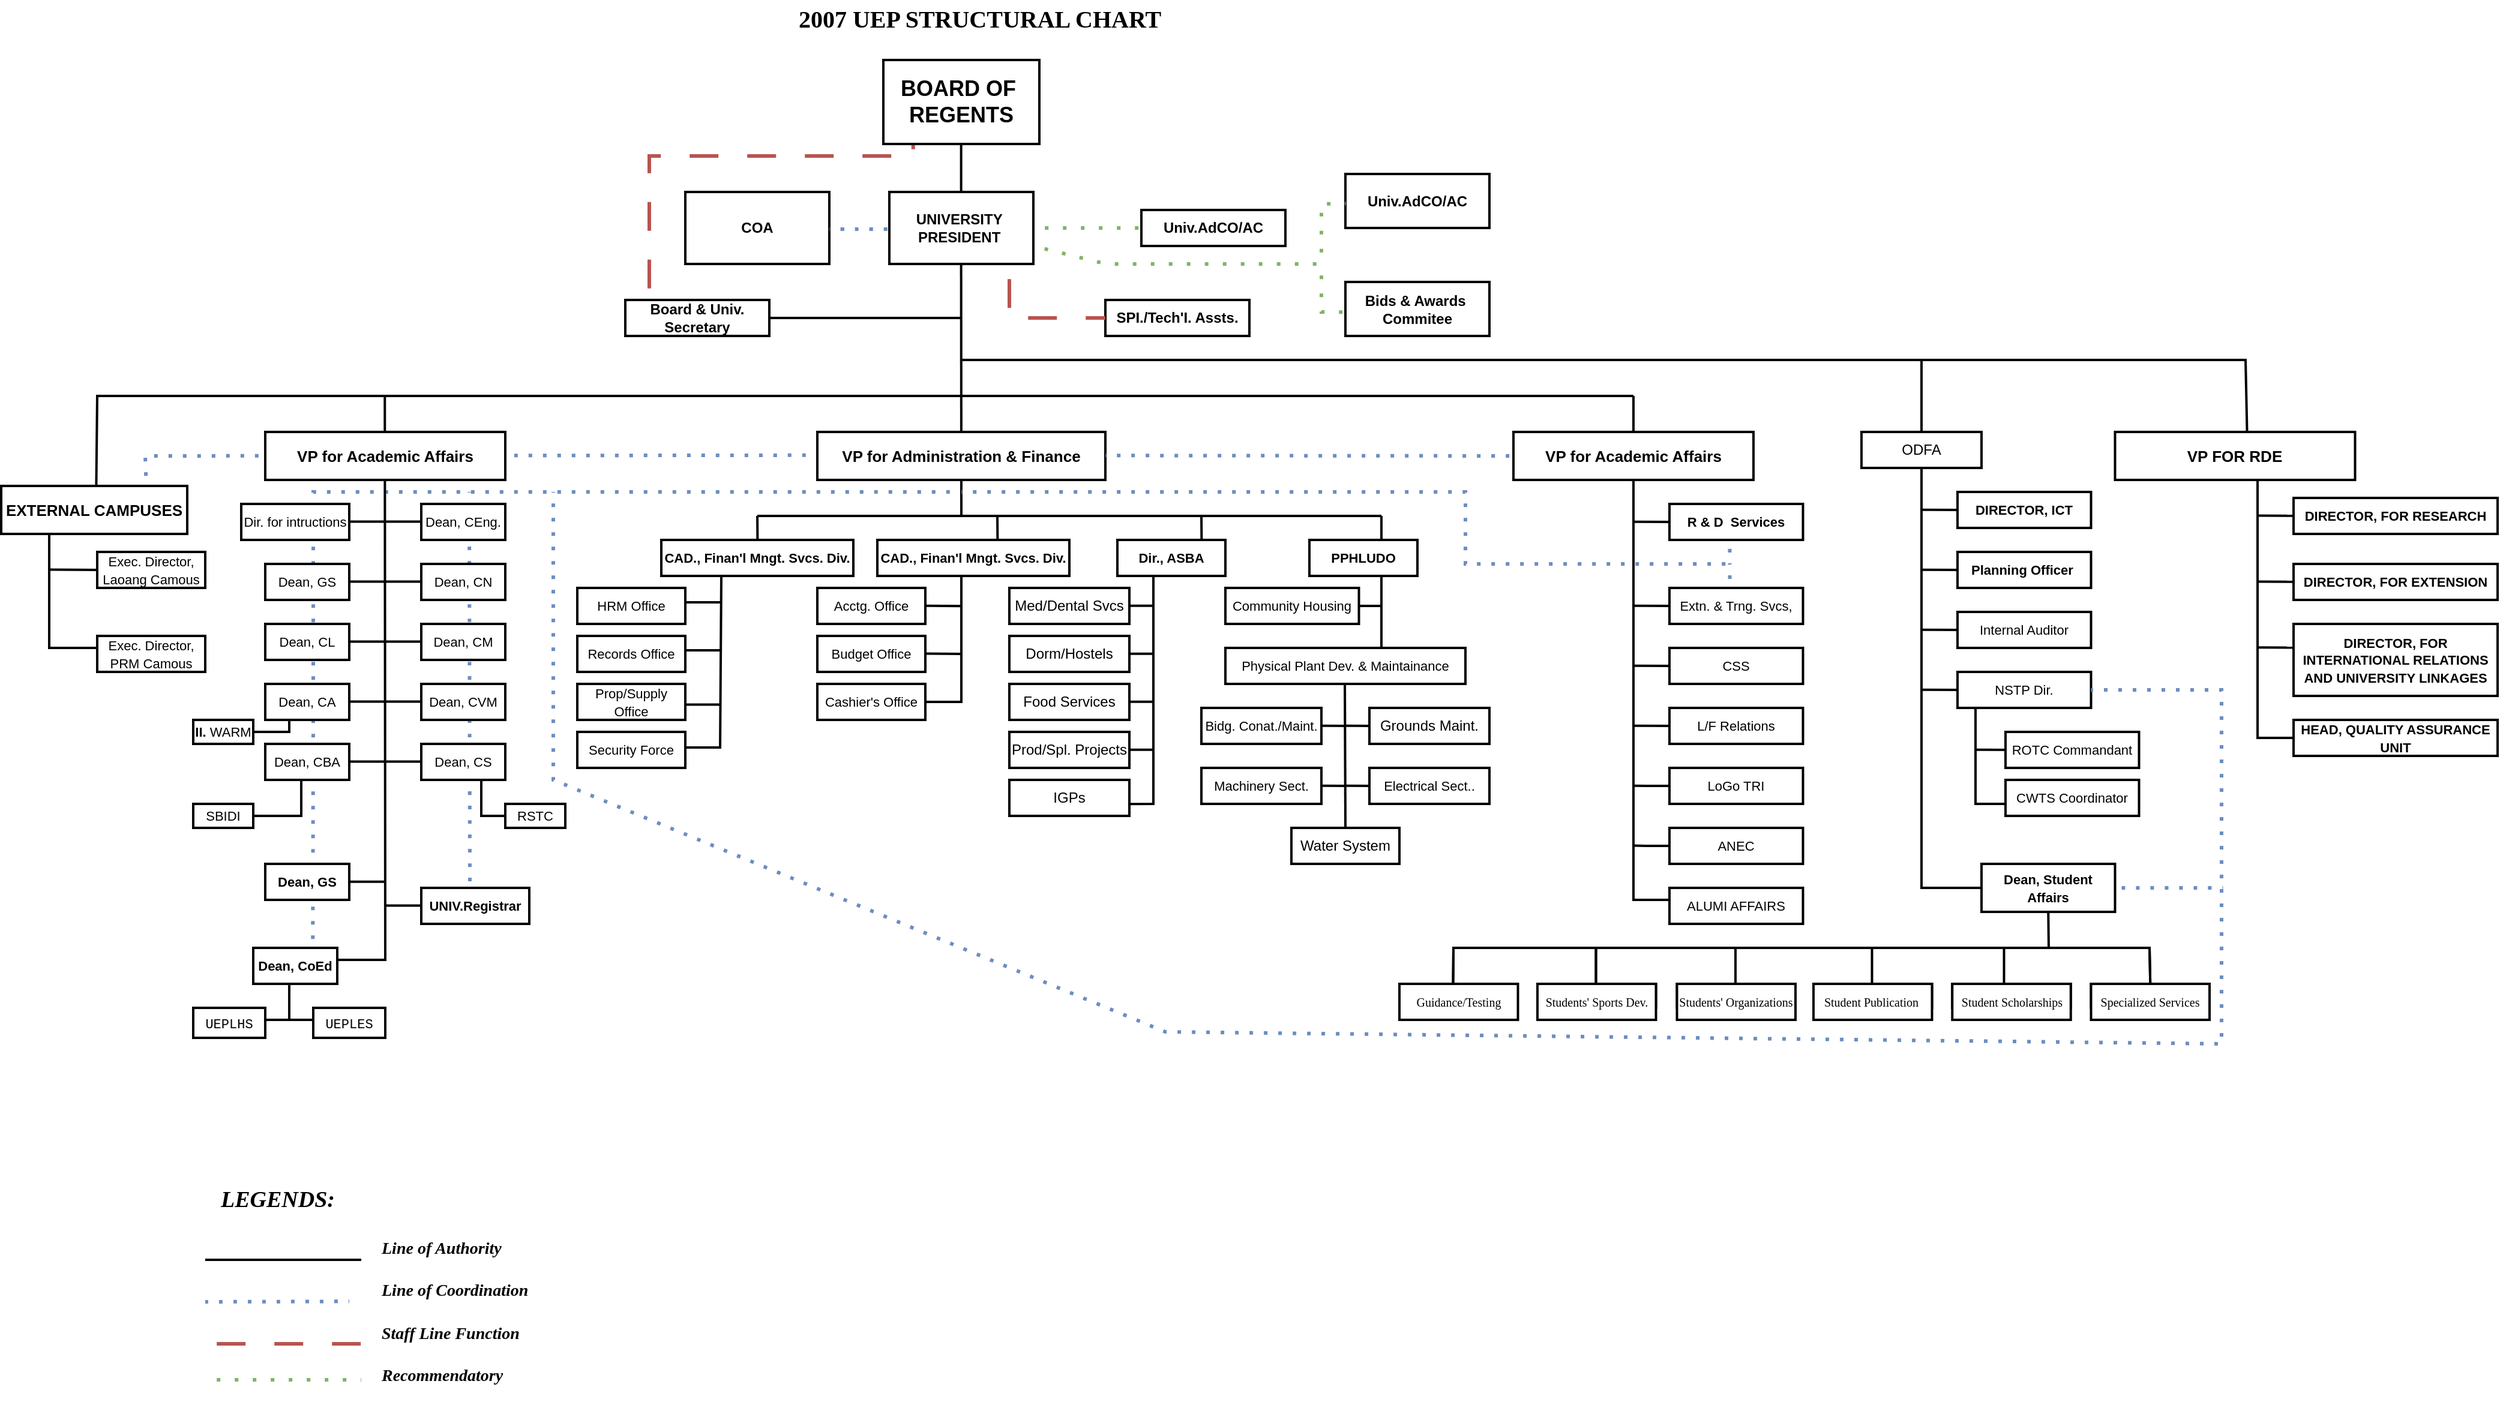 <mxfile version="26.2.13">
  <diagram name="Page-1" id="oi49bJJJLrB58_nyAgDz">
    <mxGraphModel dx="2422" dy="1615" grid="1" gridSize="10" guides="1" tooltips="1" connect="1" arrows="1" fold="1" page="1" pageScale="1" pageWidth="1169" pageHeight="827" math="0" shadow="0">
      <root>
        <mxCell id="0" />
        <mxCell id="1" parent="0" />
        <mxCell id="IMQKR_mXS48PNvMq0RPa-146" value="" style="endArrow=none;dashed=1;html=1;dashPattern=1 3;strokeWidth=3;rounded=0;fontSize=12;startSize=8;endSize=8;curved=0;flowAnimation=1;fillColor=#dae8fc;strokeColor=light-dark(#6c8ebf, #006aff);gradientColor=#7ea6e0;entryX=0.78;entryY=0.008;entryDx=0;entryDy=0;entryPerimeter=0;" edge="1" parent="1" target="IMQKR_mXS48PNvMq0RPa-121">
          <mxGeometry width="50" height="50" relative="1" as="geometry">
            <mxPoint x="-430" y="-220.59" as="sourcePoint" />
            <mxPoint x="-990" y="-220" as="targetPoint" />
            <Array as="points">
              <mxPoint x="-430" y="-220.59" />
              <mxPoint x="-990" y="-220" />
            </Array>
          </mxGeometry>
        </mxCell>
        <mxCell id="IMQKR_mXS48PNvMq0RPa-141" value="" style="endArrow=none;dashed=1;html=1;dashPattern=1 3;strokeWidth=3;rounded=0;fontSize=12;startSize=8;endSize=8;curved=1;flowAnimation=1;fillColor=#dae8fc;strokeColor=light-dark(#6c8ebf, #006aff);gradientColor=#7ea6e0;entryX=0.45;entryY=0.045;entryDx=0;entryDy=0;entryPerimeter=0;" edge="1" parent="1" target="IMQKR_mXS48PNvMq0RPa-103">
          <mxGeometry width="50" height="50" relative="1" as="geometry">
            <mxPoint x="-720" y="-190.0" as="sourcePoint" />
            <mxPoint x="-460" y="-189.41" as="targetPoint" />
            <Array as="points">
              <mxPoint x="-720" y="-190.0" />
            </Array>
          </mxGeometry>
        </mxCell>
        <mxCell id="IMQKR_mXS48PNvMq0RPa-134" value="" style="endArrow=none;dashed=1;html=1;dashPattern=1 3;strokeWidth=3;rounded=0;fontSize=12;startSize=8;endSize=8;curved=0;flowAnimation=1;fillColor=#dae8fc;strokeColor=light-dark(#6c8ebf, #006aff);gradientColor=#7ea6e0;entryX=0.709;entryY=0.036;entryDx=0;entryDy=0;entryPerimeter=0;" edge="1" parent="1" target="IMQKR_mXS48PNvMq0RPa-105">
          <mxGeometry width="50" height="50" relative="1" as="geometry">
            <mxPoint x="-310" y="-190" as="sourcePoint" />
            <mxPoint x="-860" y="-190" as="targetPoint" />
            <Array as="points">
              <mxPoint x="-850" y="-190" />
              <mxPoint x="-850" />
            </Array>
          </mxGeometry>
        </mxCell>
        <mxCell id="IMQKR_mXS48PNvMq0RPa-44" value="" style="endArrow=none;html=1;rounded=0;strokeWidth=2;entryX=0;entryY=0.5;entryDx=0;entryDy=0;" edge="1" parent="1">
          <mxGeometry width="50" height="50" relative="1" as="geometry">
            <mxPoint x="535" y="24.83" as="sourcePoint" />
            <mxPoint x="565" y="25" as="targetPoint" />
          </mxGeometry>
        </mxCell>
        <mxCell id="0XU8yOEGEvphrWySqXgv-4" value="&lt;b&gt;&lt;font style=&quot;font-size: 20px;&quot; face=&quot;Times New Roman&quot;&gt;2007 UEP STRUCTURAL CHART&lt;/font&gt;&lt;/b&gt;" style="text;strokeColor=none;fillColor=none;html=1;align=center;verticalAlign=middle;whiteSpace=wrap;rounded=0;fontSize=16;strokeWidth=2;" parent="1" vertex="1">
          <mxGeometry x="-491.25" y="-600" width="392.5" height="30" as="geometry" />
        </mxCell>
        <mxCell id="0XU8yOEGEvphrWySqXgv-8" value="&lt;b&gt;UNIVERSITY&amp;nbsp;&lt;/b&gt;&lt;div&gt;&lt;b&gt;PRESIDENT&amp;nbsp;&lt;/b&gt;&lt;/div&gt;" style="whiteSpace=wrap;html=1;rounded=0;strokeWidth=2;" parent="1" vertex="1">
          <mxGeometry x="-370" y="-440" width="120" height="60" as="geometry" />
        </mxCell>
        <mxCell id="0XU8yOEGEvphrWySqXgv-10" value="" style="endArrow=none;html=1;rounded=0;fontSize=12;startSize=8;endSize=8;curved=1;entryX=0.5;entryY=1;entryDx=0;entryDy=0;exitX=0.5;exitY=0;exitDx=0;exitDy=0;strokeWidth=2;" parent="1" edge="1">
          <mxGeometry width="50" height="50" relative="1" as="geometry">
            <mxPoint x="-310.18" y="-440" as="sourcePoint" />
            <mxPoint x="-310.18" y="-480" as="targetPoint" />
          </mxGeometry>
        </mxCell>
        <mxCell id="0XU8yOEGEvphrWySqXgv-11" value="&lt;b&gt;COA&lt;/b&gt;" style="whiteSpace=wrap;html=1;rounded=0;strokeWidth=2;" parent="1" vertex="1">
          <mxGeometry x="-540" y="-440" width="120" height="60" as="geometry" />
        </mxCell>
        <mxCell id="0XU8yOEGEvphrWySqXgv-13" value="" style="endArrow=none;dashed=1;html=1;dashPattern=1 3;strokeWidth=3;rounded=0;fontSize=12;startSize=8;endSize=8;curved=1;flowAnimation=1;fillColor=#dae8fc;strokeColor=light-dark(#6c8ebf, #006aff);gradientColor=#7ea6e0;" parent="1" edge="1">
          <mxGeometry width="50" height="50" relative="1" as="geometry">
            <mxPoint x="-420.12" y="-409.06" as="sourcePoint" />
            <mxPoint x="-370" y="-409" as="targetPoint" />
            <Array as="points">
              <mxPoint x="-420.12" y="-409.06" />
            </Array>
          </mxGeometry>
        </mxCell>
        <mxCell id="3eMUCkXR4s1VTk3WQuDd-3" value="" style="endArrow=none;dashed=1;html=1;rounded=0;curved=0;dashPattern=8 8;flowAnimation=1;entryX=0.191;entryY=1.003;entryDx=0;entryDy=0;fillColor=#f8cecc;gradientColor=#ea6b66;strokeColor=light-dark(#B85450,#FF0000);entryPerimeter=0;strokeWidth=3;" parent="1" target="0XU8yOEGEvphrWySqXgv-2" edge="1">
          <mxGeometry width="50" height="50" relative="1" as="geometry">
            <mxPoint x="-570" y="-350" as="sourcePoint" />
            <mxPoint x="-365.1" y="-478.88" as="targetPoint" />
            <Array as="points">
              <mxPoint x="-570" y="-470" />
              <mxPoint x="-460" y="-470" />
              <mxPoint x="-350" y="-470" />
            </Array>
          </mxGeometry>
        </mxCell>
        <mxCell id="3eMUCkXR4s1VTk3WQuDd-4" value="&lt;b&gt;Univ.AdCO/AC&lt;/b&gt;" style="whiteSpace=wrap;html=1;rounded=0;strokeWidth=2;" parent="1" vertex="1">
          <mxGeometry x="-160" y="-425" width="120" height="30" as="geometry" />
        </mxCell>
        <mxCell id="3eMUCkXR4s1VTk3WQuDd-5" value="&lt;b&gt;Univ.AdCO/AC&lt;/b&gt;" style="whiteSpace=wrap;html=1;rounded=0;strokeWidth=2;" parent="1" vertex="1">
          <mxGeometry x="10" y="-455" width="120" height="45" as="geometry" />
        </mxCell>
        <mxCell id="3eMUCkXR4s1VTk3WQuDd-6" value="&lt;b&gt;SPI./Tech&#39;I. Assts.&lt;/b&gt;" style="whiteSpace=wrap;html=1;rounded=0;strokeWidth=2;" parent="1" vertex="1">
          <mxGeometry x="-190" y="-350" width="120" height="30" as="geometry" />
        </mxCell>
        <mxCell id="3eMUCkXR4s1VTk3WQuDd-7" value="" style="endArrow=none;dashed=1;html=1;rounded=0;curved=0;dashPattern=8 8;flowAnimation=1;fillColor=#f8cecc;gradientColor=#ea6b66;strokeColor=light-dark(#B85450,#FF0000);entryX=0;entryY=0.5;entryDx=0;entryDy=0;strokeWidth=3;" parent="1" target="3eMUCkXR4s1VTk3WQuDd-6" edge="1">
          <mxGeometry width="50" height="50" relative="1" as="geometry">
            <mxPoint x="-270" y="-377" as="sourcePoint" />
            <mxPoint x="-190" y="-340" as="targetPoint" />
            <Array as="points">
              <mxPoint x="-270" y="-335" />
            </Array>
          </mxGeometry>
        </mxCell>
        <mxCell id="0XU8yOEGEvphrWySqXgv-2" value="&lt;h2&gt;BOARD OF&amp;nbsp;&lt;br&gt;REGENTS&lt;/h2&gt;" style="rounded=0;whiteSpace=wrap;html=1;strokeWidth=2;" parent="1" vertex="1">
          <mxGeometry x="-375" y="-550" width="130" height="70" as="geometry" />
        </mxCell>
        <mxCell id="3eMUCkXR4s1VTk3WQuDd-9" value="&lt;b&gt;Board &amp;amp; Univ. Secretary&lt;/b&gt;" style="whiteSpace=wrap;html=1;rounded=0;strokeWidth=2;" parent="1" vertex="1">
          <mxGeometry x="-590" y="-350" width="120" height="30" as="geometry" />
        </mxCell>
        <mxCell id="3eMUCkXR4s1VTk3WQuDd-13" value="" style="endArrow=none;html=1;rounded=0;fontSize=12;startSize=8;endSize=8;curved=1;entryX=0.5;entryY=1;entryDx=0;entryDy=0;strokeWidth=2;" parent="1" edge="1">
          <mxGeometry width="50" height="50" relative="1" as="geometry">
            <mxPoint x="-310" y="-170" as="sourcePoint" />
            <mxPoint x="-310.18" y="-380" as="targetPoint" />
          </mxGeometry>
        </mxCell>
        <mxCell id="3eMUCkXR4s1VTk3WQuDd-17" value="" style="endArrow=none;html=1;rounded=0;fontSize=12;startSize=8;endSize=8;curved=1;strokeWidth=2;exitX=1;exitY=0.5;exitDx=0;exitDy=0;" parent="1" source="3eMUCkXR4s1VTk3WQuDd-9" edge="1">
          <mxGeometry width="50" height="50" relative="1" as="geometry">
            <mxPoint x="-399.76" y="-280" as="sourcePoint" />
            <mxPoint x="-310" y="-335" as="targetPoint" />
          </mxGeometry>
        </mxCell>
        <mxCell id="3eMUCkXR4s1VTk3WQuDd-22" value="" style="endArrow=none;dashed=1;html=1;rounded=1;strokeWidth=3;targetPerimeterSpacing=0;jumpStyle=none;flowAnimation=1;shadow=0;strokeColor=light-dark(#82B366,#00FF00);curved=0;dashPattern=1 4;fillColor=#d5e8d4;gradientColor=#97d077;exitX=1;exitY=0.75;exitDx=0;exitDy=0;" parent="1" source="0XU8yOEGEvphrWySqXgv-8" edge="1">
          <mxGeometry width="50" height="50" relative="1" as="geometry">
            <mxPoint x="-250" y="-410.36" as="sourcePoint" />
            <mxPoint x="-10" y="-380" as="targetPoint" />
            <Array as="points">
              <mxPoint x="-190" y="-380" />
            </Array>
          </mxGeometry>
        </mxCell>
        <mxCell id="3eMUCkXR4s1VTk3WQuDd-24" value="" style="endArrow=none;dashed=1;html=1;dashPattern=1 4;strokeWidth=3;rounded=0;fillColor=#d5e8d4;gradientColor=#97d077;strokeColor=light-dark(#82b366, #00ff04);entryX=0.003;entryY=0.547;entryDx=0;entryDy=0;flowAnimation=1;entryPerimeter=0;" parent="1" target="3eMUCkXR4s1VTk3WQuDd-5" edge="1">
          <mxGeometry width="50" height="50" relative="1" as="geometry">
            <mxPoint x="-10" y="-380" as="sourcePoint" />
            <mxPoint x="-20" y="-430" as="targetPoint" />
            <Array as="points">
              <mxPoint x="-10" y="-430" />
            </Array>
          </mxGeometry>
        </mxCell>
        <mxCell id="3eMUCkXR4s1VTk3WQuDd-25" value="" style="endArrow=none;dashed=1;html=1;dashPattern=1 4;strokeWidth=3;rounded=0;fillColor=#d5e8d4;gradientColor=#97d077;strokeColor=light-dark(#82b366, #00ff04);flowAnimation=1;entryX=0.022;entryY=0.56;entryDx=0;entryDy=0;entryPerimeter=0;" parent="1" target="3eMUCkXR4s1VTk3WQuDd-26" edge="1">
          <mxGeometry width="50" height="50" relative="1" as="geometry">
            <mxPoint x="-10" y="-380" as="sourcePoint" />
            <mxPoint x="10" y="-350" as="targetPoint" />
            <Array as="points">
              <mxPoint x="-10" y="-340" />
            </Array>
          </mxGeometry>
        </mxCell>
        <mxCell id="3eMUCkXR4s1VTk3WQuDd-26" value="&lt;b&gt;Bids &amp;amp; Awards&amp;nbsp;&lt;/b&gt;&lt;div&gt;&lt;b&gt;Commitee&lt;/b&gt;&lt;/div&gt;" style="whiteSpace=wrap;html=1;rounded=0;strokeWidth=2;" parent="1" vertex="1">
          <mxGeometry x="10" y="-365" width="120" height="45" as="geometry" />
        </mxCell>
        <mxCell id="3eMUCkXR4s1VTk3WQuDd-28" value="" style="endArrow=none;dashed=1;html=1;dashPattern=1 4;strokeWidth=3;rounded=0;fillColor=#d5e8d4;gradientColor=#97d077;strokeColor=light-dark(#82b366, #00ff04);entryX=0;entryY=0.5;entryDx=0;entryDy=0;flowAnimation=1;exitX=1;exitY=0.5;exitDx=0;exitDy=0;" parent="1" source="0XU8yOEGEvphrWySqXgv-8" target="3eMUCkXR4s1VTk3WQuDd-4" edge="1">
          <mxGeometry width="50" height="50" relative="1" as="geometry">
            <mxPoint x="-220" y="-420" as="sourcePoint" />
            <mxPoint x="-200" y="-470" as="targetPoint" />
            <Array as="points">
              <mxPoint x="-200" y="-410" />
            </Array>
          </mxGeometry>
        </mxCell>
        <mxCell id="3eMUCkXR4s1VTk3WQuDd-29" value="" style="endArrow=none;html=1;rounded=0;fontSize=12;startSize=8;endSize=8;curved=0;strokeWidth=2;exitX=1;exitY=0.5;exitDx=0;exitDy=0;entryX=0.55;entryY=-0.017;entryDx=0;entryDy=0;entryPerimeter=0;" parent="1" edge="1" target="IMQKR_mXS48PNvMq0RPa-159">
          <mxGeometry width="50" height="50" relative="1" as="geometry">
            <mxPoint x="-310" y="-300" as="sourcePoint" />
            <mxPoint x="720" y="-240" as="targetPoint" />
            <Array as="points">
              <mxPoint x="760" y="-300" />
            </Array>
          </mxGeometry>
        </mxCell>
        <mxCell id="3eMUCkXR4s1VTk3WQuDd-30" value="" style="endArrow=none;html=1;rounded=0;fontSize=12;startSize=8;endSize=8;curved=0;strokeWidth=2;exitX=0.511;exitY=0.011;exitDx=0;exitDy=0;exitPerimeter=0;" parent="1" edge="1" source="IMQKR_mXS48PNvMq0RPa-121">
          <mxGeometry width="50" height="50" relative="1" as="geometry">
            <mxPoint x="-1030" y="-200" as="sourcePoint" />
            <mxPoint x="250" y="-270" as="targetPoint" />
            <Array as="points">
              <mxPoint x="-1030" y="-270" />
            </Array>
          </mxGeometry>
        </mxCell>
        <mxCell id="3eMUCkXR4s1VTk3WQuDd-31" value="&lt;b&gt;&lt;font style=&quot;font-size: 13px;&quot;&gt;VP for Administration &amp;amp; Finance&lt;/font&gt;&lt;/b&gt;" style="whiteSpace=wrap;html=1;rounded=0;strokeWidth=2;" parent="1" vertex="1">
          <mxGeometry x="-430" y="-240" width="240" height="40" as="geometry" />
        </mxCell>
        <mxCell id="3eMUCkXR4s1VTk3WQuDd-33" value="&lt;font style=&quot;font-size: 11px;&quot;&gt;&lt;b&gt;CAD., Finan&#39;l Mngt. Svcs. Div.&lt;/b&gt;&lt;/font&gt;" style="whiteSpace=wrap;html=1;rounded=0;strokeWidth=2;" parent="1" vertex="1">
          <mxGeometry x="-380" y="-150" width="160" height="30" as="geometry" />
        </mxCell>
        <mxCell id="3eMUCkXR4s1VTk3WQuDd-35" value="" style="endArrow=none;html=1;rounded=0;fontSize=12;startSize=8;endSize=8;curved=0;strokeWidth=2;targetPerimeterSpacing=-1;" parent="1" edge="1">
          <mxGeometry width="50" height="50" relative="1" as="geometry">
            <mxPoint x="-480" y="-170" as="sourcePoint" />
            <mxPoint x="40" y="-170" as="targetPoint" />
          </mxGeometry>
        </mxCell>
        <mxCell id="3eMUCkXR4s1VTk3WQuDd-36" value="" style="endArrow=none;html=1;rounded=0;fontSize=12;startSize=8;endSize=8;curved=1;strokeWidth=2;" parent="1" edge="1">
          <mxGeometry width="50" height="50" relative="1" as="geometry">
            <mxPoint x="-279.82" y="-150" as="sourcePoint" />
            <mxPoint x="-280" y="-170" as="targetPoint" />
          </mxGeometry>
        </mxCell>
        <mxCell id="3eMUCkXR4s1VTk3WQuDd-38" value="&lt;span style=&quot;font-size: 11px;&quot;&gt;&lt;b&gt;Dir., ASBA&lt;/b&gt;&lt;/span&gt;" style="whiteSpace=wrap;html=1;rounded=0;strokeWidth=2;" parent="1" vertex="1">
          <mxGeometry x="-180" y="-150" width="90" height="30" as="geometry" />
        </mxCell>
        <mxCell id="3eMUCkXR4s1VTk3WQuDd-39" value="" style="endArrow=none;html=1;rounded=0;fontSize=12;startSize=8;endSize=8;curved=1;strokeWidth=2;" parent="1" edge="1">
          <mxGeometry width="50" height="50" relative="1" as="geometry">
            <mxPoint x="-109.82" y="-150" as="sourcePoint" />
            <mxPoint x="-110" y="-170" as="targetPoint" />
          </mxGeometry>
        </mxCell>
        <mxCell id="3eMUCkXR4s1VTk3WQuDd-42" value="" style="endArrow=none;html=1;rounded=1;fontSize=12;startSize=8;endSize=8;curved=0;strokeWidth=2;" parent="1" edge="1">
          <mxGeometry width="50" height="50" relative="1" as="geometry">
            <mxPoint x="40" y="-60" as="sourcePoint" />
            <mxPoint x="40.0" y="-170" as="targetPoint" />
          </mxGeometry>
        </mxCell>
        <mxCell id="3eMUCkXR4s1VTk3WQuDd-46" value="&lt;font style=&quot;font-size: 11px;&quot;&gt;&lt;b&gt;CAD., Finan&#39;l Mngt. Svcs. Div.&lt;/b&gt;&lt;/font&gt;" style="whiteSpace=wrap;html=1;rounded=0;strokeWidth=2;" parent="1" vertex="1">
          <mxGeometry x="-560" y="-150" width="160" height="30" as="geometry" />
        </mxCell>
        <mxCell id="3eMUCkXR4s1VTk3WQuDd-47" value="" style="endArrow=none;html=1;rounded=0;fontSize=12;startSize=8;endSize=8;curved=1;strokeWidth=2;" parent="1" edge="1">
          <mxGeometry width="50" height="50" relative="1" as="geometry">
            <mxPoint x="-479.82" y="-150" as="sourcePoint" />
            <mxPoint x="-480" y="-170" as="targetPoint" />
          </mxGeometry>
        </mxCell>
        <mxCell id="3eMUCkXR4s1VTk3WQuDd-49" value="" style="endArrow=none;html=1;rounded=0;fontSize=12;startSize=8;endSize=8;curved=1;strokeWidth=2;" parent="1" edge="1">
          <mxGeometry width="50" height="50" relative="1" as="geometry">
            <mxPoint x="-310" y="-94.86" as="sourcePoint" />
            <mxPoint x="-340" y="-95.15" as="targetPoint" />
          </mxGeometry>
        </mxCell>
        <mxCell id="3eMUCkXR4s1VTk3WQuDd-50" value="" style="endArrow=none;html=1;rounded=0;fontSize=12;startSize=8;endSize=8;curved=1;strokeWidth=2;" parent="1" edge="1">
          <mxGeometry width="50" height="50" relative="1" as="geometry">
            <mxPoint x="-310" y="-55" as="sourcePoint" />
            <mxPoint x="-340" y="-55.29" as="targetPoint" />
          </mxGeometry>
        </mxCell>
        <mxCell id="3eMUCkXR4s1VTk3WQuDd-52" value="&lt;span style=&quot;font-size: 11px;&quot;&gt;Acctg. Office&lt;/span&gt;" style="whiteSpace=wrap;html=1;rounded=0;strokeWidth=2;" parent="1" vertex="1">
          <mxGeometry x="-430" y="-110" width="90" height="30" as="geometry" />
        </mxCell>
        <mxCell id="3eMUCkXR4s1VTk3WQuDd-53" value="&lt;span style=&quot;font-size: 11px;&quot;&gt;Budget Office&lt;/span&gt;" style="whiteSpace=wrap;html=1;rounded=0;strokeWidth=2;" parent="1" vertex="1">
          <mxGeometry x="-430" y="-70" width="90" height="30" as="geometry" />
        </mxCell>
        <mxCell id="3eMUCkXR4s1VTk3WQuDd-54" value="&lt;span style=&quot;font-size: 11px;&quot;&gt;Cashier&#39;s Office&lt;/span&gt;" style="whiteSpace=wrap;html=1;rounded=0;strokeWidth=2;" parent="1" vertex="1">
          <mxGeometry x="-430" y="-30" width="90" height="30" as="geometry" />
        </mxCell>
        <mxCell id="3eMUCkXR4s1VTk3WQuDd-55" value="&lt;span style=&quot;font-size: 11px;&quot;&gt;&lt;span style=&quot;font-weight: normal;&quot;&gt;HRM Office&lt;/span&gt;&lt;/span&gt;" style="whiteSpace=wrap;html=1;rounded=0;fontStyle=1;strokeWidth=2;" parent="1" vertex="1">
          <mxGeometry x="-630" y="-110" width="90" height="30" as="geometry" />
        </mxCell>
        <mxCell id="3eMUCkXR4s1VTk3WQuDd-56" value="&lt;span style=&quot;font-size: 11px;&quot;&gt;Records Office&lt;/span&gt;" style="whiteSpace=wrap;html=1;rounded=0;strokeWidth=2;" parent="1" vertex="1">
          <mxGeometry x="-630" y="-70" width="90" height="30" as="geometry" />
        </mxCell>
        <mxCell id="3eMUCkXR4s1VTk3WQuDd-57" value="&lt;span style=&quot;font-size: 11px;&quot;&gt;Prop/Supply Office&lt;/span&gt;" style="whiteSpace=wrap;html=1;rounded=0;strokeWidth=2;" parent="1" vertex="1">
          <mxGeometry x="-630" y="-30" width="90" height="30" as="geometry" />
        </mxCell>
        <mxCell id="3eMUCkXR4s1VTk3WQuDd-58" value="" style="endArrow=none;html=1;rounded=0;fontSize=12;startSize=8;endSize=8;curved=1;strokeWidth=2;" parent="1" edge="1">
          <mxGeometry width="50" height="50" relative="1" as="geometry">
            <mxPoint x="-510" y="-97.99" as="sourcePoint" />
            <mxPoint x="-540" y="-97.99" as="targetPoint" />
          </mxGeometry>
        </mxCell>
        <mxCell id="3eMUCkXR4s1VTk3WQuDd-59" value="" style="endArrow=none;html=1;rounded=0;fontSize=12;startSize=8;endSize=8;curved=1;strokeWidth=2;" parent="1" edge="1">
          <mxGeometry width="50" height="50" relative="1" as="geometry">
            <mxPoint x="-510" y="-57.99" as="sourcePoint" />
            <mxPoint x="-540" y="-57.99" as="targetPoint" />
          </mxGeometry>
        </mxCell>
        <mxCell id="3eMUCkXR4s1VTk3WQuDd-60" value="" style="endArrow=none;html=1;rounded=0;fontSize=12;startSize=8;endSize=8;curved=1;strokeWidth=2;entryX=1.006;entryY=0.659;entryDx=0;entryDy=0;entryPerimeter=0;" parent="1" edge="1">
          <mxGeometry width="50" height="50" relative="1" as="geometry">
            <mxPoint x="-510" y="-12.7" as="sourcePoint" />
            <mxPoint x="-539" y="-12.7" as="targetPoint" />
          </mxGeometry>
        </mxCell>
        <mxCell id="3eMUCkXR4s1VTk3WQuDd-61" value="&lt;span style=&quot;font-size: 11px;&quot;&gt;Security Force&lt;/span&gt;" style="whiteSpace=wrap;html=1;rounded=0;strokeWidth=2;" parent="1" vertex="1">
          <mxGeometry x="-630" y="10" width="90" height="30" as="geometry" />
        </mxCell>
        <mxCell id="3eMUCkXR4s1VTk3WQuDd-64" value="" style="endArrow=none;html=1;rounded=0;strokeWidth=2;exitX=1;exitY=0.5;exitDx=0;exitDy=0;" parent="1" edge="1">
          <mxGeometry width="50" height="50" relative="1" as="geometry">
            <mxPoint x="-540" y="23" as="sourcePoint" />
            <mxPoint x="-510" y="-120" as="targetPoint" />
            <Array as="points">
              <mxPoint x="-511" y="23" />
            </Array>
          </mxGeometry>
        </mxCell>
        <mxCell id="3eMUCkXR4s1VTk3WQuDd-65" value="" style="endArrow=none;html=1;rounded=0;strokeWidth=2;exitX=1;exitY=0.5;exitDx=0;exitDy=0;" parent="1" source="3eMUCkXR4s1VTk3WQuDd-54" edge="1">
          <mxGeometry width="50" height="50" relative="1" as="geometry">
            <mxPoint x="-340" y="23" as="sourcePoint" />
            <mxPoint x="-310" y="-120" as="targetPoint" />
            <Array as="points">
              <mxPoint x="-310" y="-15" />
            </Array>
          </mxGeometry>
        </mxCell>
        <mxCell id="3eMUCkXR4s1VTk3WQuDd-66" value="" style="endArrow=none;html=1;rounded=0;strokeWidth=2;exitX=0.99;exitY=0.67;exitDx=0;exitDy=0;exitPerimeter=0;" parent="1" source="3eMUCkXR4s1VTk3WQuDd-80" edge="1">
          <mxGeometry width="50" height="50" relative="1" as="geometry">
            <mxPoint x="-149.76" y="90" as="sourcePoint" />
            <mxPoint x="-150" y="-120" as="targetPoint" />
            <Array as="points">
              <mxPoint x="-150" y="70" />
            </Array>
          </mxGeometry>
        </mxCell>
        <mxCell id="3eMUCkXR4s1VTk3WQuDd-68" value="" style="endArrow=none;html=1;rounded=0;strokeWidth=2;" parent="1" edge="1">
          <mxGeometry width="50" height="50" relative="1" as="geometry">
            <mxPoint x="-170" y="-95.14" as="sourcePoint" />
            <mxPoint x="-150" y="-95.14" as="targetPoint" />
          </mxGeometry>
        </mxCell>
        <mxCell id="3eMUCkXR4s1VTk3WQuDd-69" value="Med/Dental Svcs" style="whiteSpace=wrap;html=1;rounded=0;strokeWidth=2;" parent="1" vertex="1">
          <mxGeometry x="-270" y="-110" width="100" height="30" as="geometry" />
        </mxCell>
        <mxCell id="3eMUCkXR4s1VTk3WQuDd-73" value="" style="endArrow=none;html=1;rounded=0;strokeWidth=2;" parent="1" edge="1">
          <mxGeometry width="50" height="50" relative="1" as="geometry">
            <mxPoint x="-170" y="-55.14" as="sourcePoint" />
            <mxPoint x="-150" y="-55.14" as="targetPoint" />
          </mxGeometry>
        </mxCell>
        <mxCell id="3eMUCkXR4s1VTk3WQuDd-74" value="Dorm/Hostels" style="whiteSpace=wrap;html=1;rounded=0;strokeWidth=2;" parent="1" vertex="1">
          <mxGeometry x="-270" y="-70" width="100" height="30" as="geometry" />
        </mxCell>
        <mxCell id="3eMUCkXR4s1VTk3WQuDd-75" value="" style="endArrow=none;html=1;rounded=0;strokeWidth=2;" parent="1" edge="1">
          <mxGeometry width="50" height="50" relative="1" as="geometry">
            <mxPoint x="-170" y="-15.14" as="sourcePoint" />
            <mxPoint x="-150" y="-15.14" as="targetPoint" />
          </mxGeometry>
        </mxCell>
        <mxCell id="3eMUCkXR4s1VTk3WQuDd-76" value="Food Services" style="whiteSpace=wrap;html=1;rounded=0;strokeWidth=2;" parent="1" vertex="1">
          <mxGeometry x="-270" y="-30" width="100" height="30" as="geometry" />
        </mxCell>
        <mxCell id="3eMUCkXR4s1VTk3WQuDd-77" value="" style="endArrow=none;html=1;rounded=0;strokeWidth=2;" parent="1" edge="1">
          <mxGeometry width="50" height="50" relative="1" as="geometry">
            <mxPoint x="-170" y="24.86" as="sourcePoint" />
            <mxPoint x="-150" y="24.86" as="targetPoint" />
          </mxGeometry>
        </mxCell>
        <mxCell id="3eMUCkXR4s1VTk3WQuDd-78" value="Prod/Spl. Projects" style="whiteSpace=wrap;html=1;rounded=0;strokeWidth=2;" parent="1" vertex="1">
          <mxGeometry x="-270" y="10" width="100" height="30" as="geometry" />
        </mxCell>
        <mxCell id="3eMUCkXR4s1VTk3WQuDd-80" value="IGPs" style="whiteSpace=wrap;html=1;rounded=0;strokeWidth=2;" parent="1" vertex="1">
          <mxGeometry x="-270" y="50" width="100" height="30" as="geometry" />
        </mxCell>
        <mxCell id="3eMUCkXR4s1VTk3WQuDd-41" value="&lt;span style=&quot;font-size: 11px;&quot;&gt;&lt;b&gt;PPHLUDO&lt;/b&gt;&lt;/span&gt;" style="whiteSpace=wrap;html=1;rounded=0;strokeWidth=2;" parent="1" vertex="1">
          <mxGeometry x="-20" y="-150" width="90" height="30" as="geometry" />
        </mxCell>
        <mxCell id="3eMUCkXR4s1VTk3WQuDd-83" value="&lt;font style=&quot;font-size: 11px;&quot;&gt;Community Housing&lt;/font&gt;" style="whiteSpace=wrap;html=1;rounded=0;strokeWidth=2;" parent="1" vertex="1">
          <mxGeometry x="-90" y="-110" width="111.25" height="30" as="geometry" />
        </mxCell>
        <mxCell id="3eMUCkXR4s1VTk3WQuDd-84" value="" style="endArrow=none;html=1;rounded=0;strokeWidth=2;" parent="1" edge="1">
          <mxGeometry width="50" height="50" relative="1" as="geometry">
            <mxPoint x="21" y="-95" as="sourcePoint" />
            <mxPoint x="40" y="-95" as="targetPoint" />
          </mxGeometry>
        </mxCell>
        <mxCell id="3eMUCkXR4s1VTk3WQuDd-85" value="&lt;font style=&quot;font-size: 11px;&quot;&gt;Physical Plant Dev. &amp;amp; Maintainance&lt;/font&gt;" style="whiteSpace=wrap;html=1;rounded=0;strokeWidth=2;" parent="1" vertex="1">
          <mxGeometry x="-90" y="-60" width="200" height="30" as="geometry" />
        </mxCell>
        <mxCell id="3eMUCkXR4s1VTk3WQuDd-86" value="" style="endArrow=none;html=1;rounded=0;strokeWidth=2;" parent="1" edge="1">
          <mxGeometry width="50" height="50" relative="1" as="geometry">
            <mxPoint x="10" y="90" as="sourcePoint" />
            <mxPoint x="9.52" y="-30" as="targetPoint" />
          </mxGeometry>
        </mxCell>
        <mxCell id="3eMUCkXR4s1VTk3WQuDd-90" value="" style="endArrow=none;html=1;rounded=0;strokeWidth=2;" parent="1" edge="1">
          <mxGeometry width="50" height="50" relative="1" as="geometry">
            <mxPoint x="-10" y="4.86" as="sourcePoint" />
            <mxPoint x="10" y="5" as="targetPoint" />
          </mxGeometry>
        </mxCell>
        <mxCell id="3eMUCkXR4s1VTk3WQuDd-91" value="&lt;font style=&quot;font-size: 11px;&quot;&gt;Bidg. Conat./Maint.&lt;/font&gt;" style="whiteSpace=wrap;html=1;rounded=0;strokeWidth=2;" parent="1" vertex="1">
          <mxGeometry x="-110" y="-10" width="100" height="30" as="geometry" />
        </mxCell>
        <mxCell id="3eMUCkXR4s1VTk3WQuDd-94" value="" style="endArrow=none;html=1;rounded=0;strokeWidth=2;" parent="1" edge="1">
          <mxGeometry width="50" height="50" relative="1" as="geometry">
            <mxPoint x="10" y="4.86" as="sourcePoint" />
            <mxPoint x="30" y="5" as="targetPoint" />
          </mxGeometry>
        </mxCell>
        <mxCell id="3eMUCkXR4s1VTk3WQuDd-95" value="Grounds Maint." style="whiteSpace=wrap;html=1;rounded=0;strokeWidth=2;" parent="1" vertex="1">
          <mxGeometry x="30" y="-10" width="100" height="30" as="geometry" />
        </mxCell>
        <mxCell id="3eMUCkXR4s1VTk3WQuDd-98" value="" style="endArrow=none;html=1;rounded=0;strokeWidth=2;" parent="1" edge="1">
          <mxGeometry width="50" height="50" relative="1" as="geometry">
            <mxPoint x="-10" y="54.86" as="sourcePoint" />
            <mxPoint x="10" y="55" as="targetPoint" />
          </mxGeometry>
        </mxCell>
        <mxCell id="3eMUCkXR4s1VTk3WQuDd-99" value="&lt;font style=&quot;font-size: 11px;&quot;&gt;Machinery Sect.&lt;/font&gt;" style="whiteSpace=wrap;html=1;rounded=0;strokeWidth=2;" parent="1" vertex="1">
          <mxGeometry x="-110" y="40" width="100" height="30" as="geometry" />
        </mxCell>
        <mxCell id="3eMUCkXR4s1VTk3WQuDd-100" value="" style="endArrow=none;html=1;rounded=0;strokeWidth=2;" parent="1" edge="1">
          <mxGeometry width="50" height="50" relative="1" as="geometry">
            <mxPoint x="10" y="54.86" as="sourcePoint" />
            <mxPoint x="30" y="55" as="targetPoint" />
          </mxGeometry>
        </mxCell>
        <mxCell id="3eMUCkXR4s1VTk3WQuDd-101" value="&lt;font style=&quot;font-size: 11px;&quot;&gt;Electrical Sect..&lt;/font&gt;" style="whiteSpace=wrap;html=1;rounded=0;strokeWidth=2;" parent="1" vertex="1">
          <mxGeometry x="30" y="40" width="100" height="30" as="geometry" />
        </mxCell>
        <mxCell id="3eMUCkXR4s1VTk3WQuDd-102" value="Water System" style="whiteSpace=wrap;html=1;rounded=0;strokeWidth=2;" parent="1" vertex="1">
          <mxGeometry x="-35" y="90" width="90" height="30" as="geometry" />
        </mxCell>
        <mxCell id="3eMUCkXR4s1VTk3WQuDd-107" value="" style="endArrow=none;html=1;rounded=0;fontSize=12;startSize=8;endSize=8;curved=0;entryX=0.5;entryY=1;entryDx=0;entryDy=0;strokeWidth=2;" parent="1" edge="1">
          <mxGeometry width="50" height="50" relative="1" as="geometry">
            <mxPoint x="-830" y="200" as="sourcePoint" />
            <mxPoint x="-790.37" y="-270" as="targetPoint" />
            <Array as="points">
              <mxPoint x="-790" y="200" />
            </Array>
          </mxGeometry>
        </mxCell>
        <mxCell id="3eMUCkXR4s1VTk3WQuDd-105" value="&lt;span style=&quot;font-size: 13px;&quot;&gt;&lt;b&gt;VP for Academic Affairs&lt;/b&gt;&lt;/span&gt;" style="whiteSpace=wrap;html=1;rounded=0;strokeWidth=2;" parent="1" vertex="1">
          <mxGeometry x="-890" y="-240" width="200" height="40" as="geometry" />
        </mxCell>
        <mxCell id="IMQKR_mXS48PNvMq0RPa-1" value="&lt;span style=&quot;font-size: 11px;&quot;&gt;&lt;b&gt;R &amp;amp; D&amp;nbsp;&lt;/b&gt;&lt;/span&gt;&lt;span style=&quot;color: rgba(0, 0, 0, 0); font-family: monospace; font-size: 0px; text-align: start; text-wrap-mode: nowrap;&quot;&gt;%3CmxGraphModel%3E%3Croot%3E%3CmxCell%20id%3D%220%22%2F%3E%3CmxCell%20id%3D%221%22%20parent%3D%220%22%2F%3E%3CmxCell%20id%3D%222%22%20value%3D%22%26lt%3Bfont%20style%3D%26quot%3Bfont-size%3A%2011px%3B%26quot%3B%26gt%3BCommunity%20Housing%26lt%3B%2Ffont%26gt%3B%22%20style%3D%22whiteSpace%3Dwrap%3Bhtml%3D1%3Brounded%3D0%3B%22%20vertex%3D%221%22%20parent%3D%221%22%3E%3CmxGeometry%20x%3D%22990%22%20y%3D%22670%22%20width%3D%22111.25%22%20height%3D%2230%22%20as%3D%22geometry%22%2F%3E%3C%2FmxCell%3E%3CmxCell%20id%3D%223%22%20value%3D%22%22%20style%3D%22endArrow%3Dnone%3Bhtml%3D1%3Brounded%3D0%3BstrokeWidth%3D2%3BentryX%3D0%3BentryY%3D0.5%3BentryDx%3D0%3BentryDy%3D0%3B%22%20edge%3D%221%22%20target%3D%222%22%20parent%3D%221%22%3E%3CmxGeometry%20width%3D%2250%22%20height%3D%2250%22%20relative%3D%221%22%20as%3D%22geometry%22%3E%3CmxPoint%20x%3D%22960%22%20y%3D%22684.83%22%20as%3D%22sourcePoint%22%2F%3E%3CmxPoint%20x%3D%22979%22%20y%3D%22684.83%22%20as%3D%22targetPoint%22%2F%3E%3C%2FmxGeometry%3E%3C%2FmxCell%3E%3C%2Froot%3E%3C%2FmxGraphModel%3E&lt;/span&gt;&lt;span style=&quot;font-size: 11px;&quot;&gt;&amp;nbsp;&lt;b&gt;Services&lt;/b&gt;&lt;/span&gt;" style="whiteSpace=wrap;html=1;rounded=0;strokeWidth=2;" vertex="1" parent="1">
          <mxGeometry x="280" y="-180" width="111.25" height="30" as="geometry" />
        </mxCell>
        <mxCell id="IMQKR_mXS48PNvMq0RPa-2" value="" style="endArrow=none;html=1;rounded=0;strokeWidth=2;entryX=0;entryY=0.5;entryDx=0;entryDy=0;" edge="1" parent="1" target="IMQKR_mXS48PNvMq0RPa-1">
          <mxGeometry width="50" height="50" relative="1" as="geometry">
            <mxPoint x="250" y="-165.17" as="sourcePoint" />
            <mxPoint x="269" y="-165.17" as="targetPoint" />
          </mxGeometry>
        </mxCell>
        <mxCell id="IMQKR_mXS48PNvMq0RPa-7" value="&lt;span style=&quot;font-size: 11px;&quot;&gt;Extn. &amp;amp; Trng. Svcs,&lt;/span&gt;" style="whiteSpace=wrap;html=1;rounded=0;strokeWidth=2;" vertex="1" parent="1">
          <mxGeometry x="280" y="-110" width="111.25" height="30" as="geometry" />
        </mxCell>
        <mxCell id="IMQKR_mXS48PNvMq0RPa-8" value="" style="endArrow=none;html=1;rounded=0;strokeWidth=2;entryX=0;entryY=0.5;entryDx=0;entryDy=0;" edge="1" parent="1" target="IMQKR_mXS48PNvMq0RPa-7">
          <mxGeometry width="50" height="50" relative="1" as="geometry">
            <mxPoint x="250" y="-95.17" as="sourcePoint" />
            <mxPoint x="269" y="-95.17" as="targetPoint" />
          </mxGeometry>
        </mxCell>
        <mxCell id="IMQKR_mXS48PNvMq0RPa-11" value="&lt;span style=&quot;font-size: 11px;&quot;&gt;CSS&lt;/span&gt;" style="whiteSpace=wrap;html=1;rounded=0;strokeWidth=2;" vertex="1" parent="1">
          <mxGeometry x="280" y="-60" width="111.25" height="30" as="geometry" />
        </mxCell>
        <mxCell id="IMQKR_mXS48PNvMq0RPa-12" value="" style="endArrow=none;html=1;rounded=0;strokeWidth=2;entryX=0;entryY=0.5;entryDx=0;entryDy=0;" edge="1" parent="1" target="IMQKR_mXS48PNvMq0RPa-11">
          <mxGeometry width="50" height="50" relative="1" as="geometry">
            <mxPoint x="250" y="-45.17" as="sourcePoint" />
            <mxPoint x="269" y="-45.17" as="targetPoint" />
          </mxGeometry>
        </mxCell>
        <mxCell id="IMQKR_mXS48PNvMq0RPa-13" value="&lt;span style=&quot;font-size: 11px;&quot;&gt;L/F Relations&lt;/span&gt;" style="whiteSpace=wrap;html=1;rounded=0;strokeWidth=2;" vertex="1" parent="1">
          <mxGeometry x="280" y="-10" width="111.25" height="30" as="geometry" />
        </mxCell>
        <mxCell id="IMQKR_mXS48PNvMq0RPa-14" value="" style="endArrow=none;html=1;rounded=0;strokeWidth=2;entryX=0;entryY=0.5;entryDx=0;entryDy=0;" edge="1" parent="1" target="IMQKR_mXS48PNvMq0RPa-13">
          <mxGeometry width="50" height="50" relative="1" as="geometry">
            <mxPoint x="250" y="4.83" as="sourcePoint" />
            <mxPoint x="269" y="4.83" as="targetPoint" />
          </mxGeometry>
        </mxCell>
        <mxCell id="IMQKR_mXS48PNvMq0RPa-15" value="&lt;span style=&quot;font-size: 11px;&quot;&gt;LoGo TRI&lt;/span&gt;" style="whiteSpace=wrap;html=1;rounded=0;strokeWidth=2;" vertex="1" parent="1">
          <mxGeometry x="280" y="40" width="111.25" height="30" as="geometry" />
        </mxCell>
        <mxCell id="IMQKR_mXS48PNvMq0RPa-16" value="" style="endArrow=none;html=1;rounded=0;strokeWidth=2;entryX=0;entryY=0.5;entryDx=0;entryDy=0;" edge="1" parent="1" target="IMQKR_mXS48PNvMq0RPa-15">
          <mxGeometry width="50" height="50" relative="1" as="geometry">
            <mxPoint x="250" y="54.83" as="sourcePoint" />
            <mxPoint x="269" y="54.83" as="targetPoint" />
            <Array as="points">
              <mxPoint x="260" y="55" />
            </Array>
          </mxGeometry>
        </mxCell>
        <mxCell id="IMQKR_mXS48PNvMq0RPa-17" value="&lt;span style=&quot;font-size: 11px;&quot;&gt;ANEC&lt;/span&gt;" style="whiteSpace=wrap;html=1;rounded=0;strokeWidth=2;" vertex="1" parent="1">
          <mxGeometry x="280" y="90" width="111.25" height="30" as="geometry" />
        </mxCell>
        <mxCell id="IMQKR_mXS48PNvMq0RPa-19" value="" style="endArrow=none;html=1;rounded=0;strokeWidth=2;" edge="1" parent="1">
          <mxGeometry width="50" height="50" relative="1" as="geometry">
            <mxPoint x="280" y="150" as="sourcePoint" />
            <mxPoint x="250" y="-270" as="targetPoint" />
            <Array as="points">
              <mxPoint x="250" y="150" />
            </Array>
          </mxGeometry>
        </mxCell>
        <mxCell id="IMQKR_mXS48PNvMq0RPa-20" value="&lt;span style=&quot;font-size: 11px;&quot;&gt;ALUMI AFFAIRS&lt;/span&gt;" style="whiteSpace=wrap;html=1;rounded=0;strokeWidth=2;" vertex="1" parent="1">
          <mxGeometry x="280" y="140" width="111.25" height="30" as="geometry" />
        </mxCell>
        <mxCell id="IMQKR_mXS48PNvMq0RPa-21" value="" style="endArrow=none;html=1;rounded=0;strokeWidth=2;entryX=0;entryY=0.5;entryDx=0;entryDy=0;" edge="1" parent="1">
          <mxGeometry width="50" height="50" relative="1" as="geometry">
            <mxPoint x="250" y="104.8" as="sourcePoint" />
            <mxPoint x="280" y="104.97" as="targetPoint" />
            <Array as="points">
              <mxPoint x="260" y="104.97" />
            </Array>
          </mxGeometry>
        </mxCell>
        <mxCell id="IMQKR_mXS48PNvMq0RPa-22" value="" style="endArrow=none;html=1;rounded=0;strokeWidth=2;exitX=0;exitY=0.5;exitDx=0;exitDy=0;" edge="1" parent="1" source="IMQKR_mXS48PNvMq0RPa-45">
          <mxGeometry width="50" height="50" relative="1" as="geometry">
            <mxPoint x="540" y="130" as="sourcePoint" />
            <mxPoint x="490" y="-300" as="targetPoint" />
            <Array as="points">
              <mxPoint x="490" y="140" />
            </Array>
          </mxGeometry>
        </mxCell>
        <mxCell id="IMQKR_mXS48PNvMq0RPa-25" value="ODFA" style="whiteSpace=wrap;html=1;rounded=0;strokeWidth=2;" vertex="1" parent="1">
          <mxGeometry x="440" y="-240" width="100" height="30" as="geometry" />
        </mxCell>
        <mxCell id="3eMUCkXR4s1VTk3WQuDd-108" value="&lt;span style=&quot;font-size: 13px;&quot;&gt;&lt;b&gt;VP for Academic Affairs&lt;/b&gt;&lt;/span&gt;" style="whiteSpace=wrap;html=1;rounded=0;strokeWidth=2;" parent="1" vertex="1">
          <mxGeometry x="150" y="-240" width="200" height="40" as="geometry" />
        </mxCell>
        <mxCell id="IMQKR_mXS48PNvMq0RPa-32" value="&lt;span style=&quot;font-size: 11px;&quot;&gt;&lt;b&gt;DIRECTOR, ICT&lt;/b&gt;&lt;/span&gt;" style="whiteSpace=wrap;html=1;rounded=0;strokeWidth=2;" vertex="1" parent="1">
          <mxGeometry x="520" y="-190" width="111.25" height="30" as="geometry" />
        </mxCell>
        <mxCell id="IMQKR_mXS48PNvMq0RPa-33" value="" style="endArrow=none;html=1;rounded=0;strokeWidth=2;entryX=0;entryY=0.5;entryDx=0;entryDy=0;" edge="1" parent="1" target="IMQKR_mXS48PNvMq0RPa-32">
          <mxGeometry width="50" height="50" relative="1" as="geometry">
            <mxPoint x="490" y="-175.17" as="sourcePoint" />
            <mxPoint x="509" y="-175.17" as="targetPoint" />
          </mxGeometry>
        </mxCell>
        <mxCell id="IMQKR_mXS48PNvMq0RPa-34" value="&lt;span style=&quot;font-size: 11px;&quot;&gt;&lt;b&gt;Planning Officer&amp;nbsp;&lt;/b&gt;&lt;/span&gt;" style="whiteSpace=wrap;html=1;rounded=0;strokeWidth=2;" vertex="1" parent="1">
          <mxGeometry x="520" y="-140" width="111.25" height="30" as="geometry" />
        </mxCell>
        <mxCell id="IMQKR_mXS48PNvMq0RPa-35" value="" style="endArrow=none;html=1;rounded=0;strokeWidth=2;entryX=0;entryY=0.5;entryDx=0;entryDy=0;" edge="1" parent="1" target="IMQKR_mXS48PNvMq0RPa-34">
          <mxGeometry width="50" height="50" relative="1" as="geometry">
            <mxPoint x="490" y="-125.17" as="sourcePoint" />
            <mxPoint x="509" y="-125.17" as="targetPoint" />
          </mxGeometry>
        </mxCell>
        <mxCell id="IMQKR_mXS48PNvMq0RPa-36" value="&lt;span style=&quot;font-size: 11px;&quot;&gt;Internal Auditor&lt;/span&gt;" style="whiteSpace=wrap;html=1;rounded=0;strokeWidth=2;" vertex="1" parent="1">
          <mxGeometry x="520" y="-90" width="111.25" height="30" as="geometry" />
        </mxCell>
        <mxCell id="IMQKR_mXS48PNvMq0RPa-37" value="" style="endArrow=none;html=1;rounded=0;strokeWidth=2;entryX=0;entryY=0.5;entryDx=0;entryDy=0;" edge="1" parent="1" target="IMQKR_mXS48PNvMq0RPa-36">
          <mxGeometry width="50" height="50" relative="1" as="geometry">
            <mxPoint x="490" y="-75.17" as="sourcePoint" />
            <mxPoint x="509" y="-75.17" as="targetPoint" />
          </mxGeometry>
        </mxCell>
        <mxCell id="IMQKR_mXS48PNvMq0RPa-39" value="&lt;span style=&quot;font-size: 11px;&quot;&gt;NSTP Dir.&lt;/span&gt;" style="whiteSpace=wrap;html=1;rounded=0;strokeWidth=2;" vertex="1" parent="1">
          <mxGeometry x="520" y="-40" width="111.25" height="30" as="geometry" />
        </mxCell>
        <mxCell id="IMQKR_mXS48PNvMq0RPa-40" value="" style="endArrow=none;html=1;rounded=0;strokeWidth=2;entryX=0;entryY=0.5;entryDx=0;entryDy=0;" edge="1" parent="1" target="IMQKR_mXS48PNvMq0RPa-39">
          <mxGeometry width="50" height="50" relative="1" as="geometry">
            <mxPoint x="490" y="-25.17" as="sourcePoint" />
            <mxPoint x="509" y="-25.17" as="targetPoint" />
          </mxGeometry>
        </mxCell>
        <mxCell id="IMQKR_mXS48PNvMq0RPa-41" value="" style="endArrow=none;html=1;rounded=0;strokeWidth=2;" edge="1" parent="1">
          <mxGeometry width="50" height="50" relative="1" as="geometry">
            <mxPoint x="560" y="70" as="sourcePoint" />
            <mxPoint x="535" y="-10" as="targetPoint" />
            <Array as="points">
              <mxPoint x="535" y="70" />
            </Array>
          </mxGeometry>
        </mxCell>
        <mxCell id="IMQKR_mXS48PNvMq0RPa-42" value="&lt;span style=&quot;font-size: 11px;&quot;&gt;CWTS Coordinator&lt;/span&gt;" style="whiteSpace=wrap;html=1;rounded=0;strokeWidth=2;" vertex="1" parent="1">
          <mxGeometry x="560" y="50" width="111.25" height="30" as="geometry" />
        </mxCell>
        <mxCell id="IMQKR_mXS48PNvMq0RPa-43" value="&lt;span style=&quot;font-size: 11px;&quot;&gt;ROTC Commandant&lt;/span&gt;" style="whiteSpace=wrap;html=1;rounded=0;strokeWidth=2;" vertex="1" parent="1">
          <mxGeometry x="560" y="10" width="111.25" height="30" as="geometry" />
        </mxCell>
        <mxCell id="IMQKR_mXS48PNvMq0RPa-45" value="&lt;span style=&quot;font-size: 11px;&quot;&gt;&lt;b&gt;Dean, Student Affairs&lt;/b&gt;&lt;/span&gt;" style="whiteSpace=wrap;html=1;rounded=0;strokeWidth=2;" vertex="1" parent="1">
          <mxGeometry x="540" y="120" width="111.25" height="40" as="geometry" />
        </mxCell>
        <mxCell id="IMQKR_mXS48PNvMq0RPa-46" value="" style="endArrow=none;html=1;rounded=0;strokeWidth=2;exitX=0.5;exitY=1;exitDx=0;exitDy=0;" edge="1" parent="1" source="IMQKR_mXS48PNvMq0RPa-45">
          <mxGeometry width="50" height="50" relative="1" as="geometry">
            <mxPoint x="590" y="190.0" as="sourcePoint" />
            <mxPoint x="596" y="190" as="targetPoint" />
          </mxGeometry>
        </mxCell>
        <mxCell id="IMQKR_mXS48PNvMq0RPa-48" value="&lt;font style=&quot;font-size: 10px;&quot; face=&quot;Garamond&quot;&gt;Specialized Services&lt;/font&gt;" style="whiteSpace=wrap;html=1;rounded=0;strokeWidth=2;" vertex="1" parent="1">
          <mxGeometry x="631.25" y="220" width="98.75" height="20" as="geometry" />
        </mxCell>
        <mxCell id="IMQKR_mXS48PNvMq0RPa-51" value="&lt;font style=&quot;font-size: 10px;&quot; face=&quot;Garamond&quot;&gt;Student Scholarships&lt;/font&gt;" style="whiteSpace=wrap;html=1;rounded=0;strokeWidth=2;" vertex="1" parent="1">
          <mxGeometry x="515.63" y="220" width="98.75" height="20" as="geometry" />
        </mxCell>
        <mxCell id="IMQKR_mXS48PNvMq0RPa-52" value="" style="endArrow=none;html=1;rounded=0;strokeWidth=2;exitX=0.5;exitY=1;exitDx=0;exitDy=0;" edge="1" parent="1">
          <mxGeometry width="50" height="50" relative="1" as="geometry">
            <mxPoint x="558.75" y="190" as="sourcePoint" />
            <mxPoint x="558.75" y="220" as="targetPoint" />
          </mxGeometry>
        </mxCell>
        <mxCell id="IMQKR_mXS48PNvMq0RPa-55" value="&lt;font face=&quot;Garamond&quot;&gt;&lt;span style=&quot;font-size: 10px;&quot;&gt;Student Publication&amp;nbsp;&lt;/span&gt;&lt;/font&gt;" style="whiteSpace=wrap;html=1;rounded=0;strokeWidth=2;" vertex="1" parent="1">
          <mxGeometry x="400" y="220" width="98.75" height="20" as="geometry" />
        </mxCell>
        <mxCell id="IMQKR_mXS48PNvMq0RPa-56" value="" style="endArrow=none;html=1;rounded=0;strokeWidth=2;exitX=0.5;exitY=1;exitDx=0;exitDy=0;" edge="1" parent="1">
          <mxGeometry width="50" height="50" relative="1" as="geometry">
            <mxPoint x="448.75" y="190" as="sourcePoint" />
            <mxPoint x="448.75" y="220" as="targetPoint" />
          </mxGeometry>
        </mxCell>
        <mxCell id="IMQKR_mXS48PNvMq0RPa-57" value="&lt;font face=&quot;Garamond&quot;&gt;&lt;span style=&quot;font-size: 10px;&quot;&gt;Students&#39; Organizations&lt;/span&gt;&lt;/font&gt;" style="whiteSpace=wrap;html=1;rounded=0;strokeWidth=2;" vertex="1" parent="1">
          <mxGeometry x="286.25" y="220" width="98.75" height="20" as="geometry" />
        </mxCell>
        <mxCell id="IMQKR_mXS48PNvMq0RPa-58" value="" style="endArrow=none;html=1;rounded=0;strokeWidth=2;exitX=0.5;exitY=1;exitDx=0;exitDy=0;" edge="1" parent="1">
          <mxGeometry width="50" height="50" relative="1" as="geometry">
            <mxPoint x="335" y="190" as="sourcePoint" />
            <mxPoint x="335" y="220" as="targetPoint" />
          </mxGeometry>
        </mxCell>
        <mxCell id="IMQKR_mXS48PNvMq0RPa-61" value="&lt;font face=&quot;Garamond&quot;&gt;&lt;span style=&quot;font-size: 10px;&quot;&gt;Students&#39; Sports Dev.&lt;/span&gt;&lt;/font&gt;" style="whiteSpace=wrap;html=1;rounded=0;strokeWidth=2;" vertex="1" parent="1">
          <mxGeometry x="170" y="220" width="98.75" height="20" as="geometry" />
        </mxCell>
        <mxCell id="IMQKR_mXS48PNvMq0RPa-62" value="" style="endArrow=none;html=1;rounded=0;strokeWidth=2;exitX=0.5;exitY=1;exitDx=0;exitDy=0;" edge="1" parent="1">
          <mxGeometry width="50" height="50" relative="1" as="geometry">
            <mxPoint x="218.75" y="190" as="sourcePoint" />
            <mxPoint x="218.75" y="220" as="targetPoint" />
          </mxGeometry>
        </mxCell>
        <mxCell id="IMQKR_mXS48PNvMq0RPa-65" value="" style="endArrow=none;html=1;rounded=0;strokeWidth=2;exitX=0.453;exitY=0.002;exitDx=0;exitDy=0;exitPerimeter=0;entryX=0.5;entryY=0;entryDx=0;entryDy=0;" edge="1" parent="1" target="IMQKR_mXS48PNvMq0RPa-48">
          <mxGeometry width="50" height="50" relative="1" as="geometry">
            <mxPoint x="99.734" y="220.04" as="sourcePoint" />
            <mxPoint x="700" y="190" as="targetPoint" />
            <Array as="points">
              <mxPoint x="100" y="190" />
              <mxPoint x="680" y="190" />
            </Array>
          </mxGeometry>
        </mxCell>
        <mxCell id="IMQKR_mXS48PNvMq0RPa-66" value="&lt;font style=&quot;font-size: 10px;&quot; face=&quot;Garamond&quot;&gt;Specialized Services&lt;/font&gt;" style="whiteSpace=wrap;html=1;rounded=0;strokeWidth=2;" vertex="1" parent="1">
          <mxGeometry x="631.25" y="220" width="98.75" height="30" as="geometry" />
        </mxCell>
        <mxCell id="IMQKR_mXS48PNvMq0RPa-67" value="&lt;font style=&quot;font-size: 10px;&quot; face=&quot;Garamond&quot;&gt;Student Scholarships&lt;/font&gt;" style="whiteSpace=wrap;html=1;rounded=0;strokeWidth=2;" vertex="1" parent="1">
          <mxGeometry x="515.63" y="220" width="98.75" height="30" as="geometry" />
        </mxCell>
        <mxCell id="IMQKR_mXS48PNvMq0RPa-68" value="&lt;font face=&quot;Garamond&quot;&gt;&lt;span style=&quot;font-size: 10px;&quot;&gt;Student Publication&amp;nbsp;&lt;/span&gt;&lt;/font&gt;" style="whiteSpace=wrap;html=1;rounded=0;strokeWidth=2;" vertex="1" parent="1">
          <mxGeometry x="400" y="220" width="98.75" height="30" as="geometry" />
        </mxCell>
        <mxCell id="IMQKR_mXS48PNvMq0RPa-69" value="&lt;font face=&quot;Garamond&quot;&gt;&lt;span style=&quot;font-size: 10px;&quot;&gt;Students&#39; Organizations&lt;/span&gt;&lt;/font&gt;" style="whiteSpace=wrap;html=1;rounded=0;strokeWidth=2;" vertex="1" parent="1">
          <mxGeometry x="286.25" y="220" width="98.75" height="30" as="geometry" />
        </mxCell>
        <mxCell id="IMQKR_mXS48PNvMq0RPa-70" value="&lt;font face=&quot;Garamond&quot;&gt;&lt;span style=&quot;font-size: 10px;&quot;&gt;Students&#39; Sports Dev.&lt;/span&gt;&lt;/font&gt;" style="whiteSpace=wrap;html=1;rounded=0;strokeWidth=2;" vertex="1" parent="1">
          <mxGeometry x="170" y="220" width="98.75" height="30" as="geometry" />
        </mxCell>
        <mxCell id="IMQKR_mXS48PNvMq0RPa-71" value="&lt;font face=&quot;Garamond&quot;&gt;&lt;span style=&quot;font-size: 10px;&quot;&gt;Guidance/Testing&lt;/span&gt;&lt;/font&gt;" style="whiteSpace=wrap;html=1;rounded=0;strokeWidth=2;" vertex="1" parent="1">
          <mxGeometry x="55" y="220" width="98.75" height="30" as="geometry" />
        </mxCell>
        <mxCell id="IMQKR_mXS48PNvMq0RPa-72" value="" style="endArrow=none;html=1;rounded=0;strokeWidth=2;exitX=0.453;exitY=0.002;exitDx=0;exitDy=0;exitPerimeter=0;entryX=0.5;entryY=0;entryDx=0;entryDy=0;" edge="1" source="IMQKR_mXS48PNvMq0RPa-71" target="IMQKR_mXS48PNvMq0RPa-66" parent="1">
          <mxGeometry width="50" height="50" relative="1" as="geometry">
            <mxPoint x="100" y="190" as="sourcePoint" />
            <mxPoint x="700" y="190" as="targetPoint" />
            <Array as="points">
              <mxPoint x="100" y="190" />
              <mxPoint x="680" y="190" />
            </Array>
          </mxGeometry>
        </mxCell>
        <mxCell id="IMQKR_mXS48PNvMq0RPa-73" value="" style="endArrow=none;html=1;rounded=0;strokeWidth=2;exitX=0.5;exitY=1;exitDx=0;exitDy=0;" edge="1" parent="1">
          <mxGeometry width="50" height="50" relative="1" as="geometry">
            <mxPoint x="218.75" y="190" as="sourcePoint" />
            <mxPoint x="218.75" y="220" as="targetPoint" />
          </mxGeometry>
        </mxCell>
        <mxCell id="IMQKR_mXS48PNvMq0RPa-77" value="&lt;span style=&quot;font-size: 11px; font-weight: 400;&quot;&gt;Dir. for intructions&lt;/span&gt;" style="whiteSpace=wrap;html=1;rounded=0;fontStyle=1;strokeWidth=2;" vertex="1" parent="1">
          <mxGeometry x="-910" y="-180" width="90" height="30" as="geometry" />
        </mxCell>
        <mxCell id="IMQKR_mXS48PNvMq0RPa-78" value="&lt;span style=&quot;font-size: 11px; font-weight: 400;&quot;&gt;Dean, CEng.&lt;/span&gt;" style="whiteSpace=wrap;html=1;rounded=0;fontStyle=1;strokeWidth=2;" vertex="1" parent="1">
          <mxGeometry x="-760" y="-180" width="70" height="30" as="geometry" />
        </mxCell>
        <mxCell id="IMQKR_mXS48PNvMq0RPa-79" value="" style="endArrow=none;html=1;rounded=0;fontSize=12;startSize=8;endSize=8;curved=1;strokeWidth=2;" edge="1" parent="1">
          <mxGeometry width="50" height="50" relative="1" as="geometry">
            <mxPoint x="-790" y="-165.3" as="sourcePoint" />
            <mxPoint x="-820" y="-165.3" as="targetPoint" />
          </mxGeometry>
        </mxCell>
        <mxCell id="IMQKR_mXS48PNvMq0RPa-80" value="" style="endArrow=none;html=1;rounded=0;fontSize=12;startSize=8;endSize=8;curved=1;strokeWidth=2;" edge="1" parent="1">
          <mxGeometry width="50" height="50" relative="1" as="geometry">
            <mxPoint x="-760" y="-165.3" as="sourcePoint" />
            <mxPoint x="-790" y="-165.3" as="targetPoint" />
          </mxGeometry>
        </mxCell>
        <mxCell id="IMQKR_mXS48PNvMq0RPa-81" value="&lt;span style=&quot;font-size: 11px; font-weight: 400;&quot;&gt;Dean, GS&lt;/span&gt;" style="whiteSpace=wrap;html=1;rounded=0;fontStyle=1;strokeWidth=2;" vertex="1" parent="1">
          <mxGeometry x="-890" y="-130" width="70" height="30" as="geometry" />
        </mxCell>
        <mxCell id="IMQKR_mXS48PNvMq0RPa-82" value="&lt;span style=&quot;font-size: 11px; font-weight: 400;&quot;&gt;Dean, CN&lt;/span&gt;" style="whiteSpace=wrap;html=1;rounded=0;fontStyle=1;strokeWidth=2;" vertex="1" parent="1">
          <mxGeometry x="-760" y="-130" width="70" height="30" as="geometry" />
        </mxCell>
        <mxCell id="IMQKR_mXS48PNvMq0RPa-83" value="" style="endArrow=none;html=1;rounded=0;fontSize=12;startSize=8;endSize=8;curved=1;strokeWidth=2;" edge="1" parent="1">
          <mxGeometry width="50" height="50" relative="1" as="geometry">
            <mxPoint x="-790" y="-115.3" as="sourcePoint" />
            <mxPoint x="-820" y="-115.3" as="targetPoint" />
          </mxGeometry>
        </mxCell>
        <mxCell id="IMQKR_mXS48PNvMq0RPa-84" value="" style="endArrow=none;html=1;rounded=0;fontSize=12;startSize=8;endSize=8;curved=1;strokeWidth=2;" edge="1" parent="1">
          <mxGeometry width="50" height="50" relative="1" as="geometry">
            <mxPoint x="-760" y="-115.3" as="sourcePoint" />
            <mxPoint x="-790" y="-115.3" as="targetPoint" />
          </mxGeometry>
        </mxCell>
        <mxCell id="IMQKR_mXS48PNvMq0RPa-85" value="&lt;span style=&quot;font-size: 11px; font-weight: 400;&quot;&gt;Dean, CL&lt;/span&gt;" style="whiteSpace=wrap;html=1;rounded=0;fontStyle=1;strokeWidth=2;" vertex="1" parent="1">
          <mxGeometry x="-890" y="-80" width="70" height="30" as="geometry" />
        </mxCell>
        <mxCell id="IMQKR_mXS48PNvMq0RPa-86" value="&lt;span style=&quot;font-size: 11px; font-weight: 400;&quot;&gt;Dean, CM&lt;/span&gt;" style="whiteSpace=wrap;html=1;rounded=0;fontStyle=1;strokeWidth=2;" vertex="1" parent="1">
          <mxGeometry x="-760" y="-80" width="70" height="30" as="geometry" />
        </mxCell>
        <mxCell id="IMQKR_mXS48PNvMq0RPa-87" value="" style="endArrow=none;html=1;rounded=0;fontSize=12;startSize=8;endSize=8;curved=1;strokeWidth=2;" edge="1" parent="1">
          <mxGeometry width="50" height="50" relative="1" as="geometry">
            <mxPoint x="-790" y="-65.3" as="sourcePoint" />
            <mxPoint x="-820" y="-65.3" as="targetPoint" />
          </mxGeometry>
        </mxCell>
        <mxCell id="IMQKR_mXS48PNvMq0RPa-88" value="" style="endArrow=none;html=1;rounded=0;fontSize=12;startSize=8;endSize=8;curved=1;strokeWidth=2;" edge="1" parent="1">
          <mxGeometry width="50" height="50" relative="1" as="geometry">
            <mxPoint x="-760" y="-65.3" as="sourcePoint" />
            <mxPoint x="-790" y="-65.3" as="targetPoint" />
          </mxGeometry>
        </mxCell>
        <mxCell id="IMQKR_mXS48PNvMq0RPa-89" value="&lt;span style=&quot;font-size: 11px; font-weight: 400;&quot;&gt;Dean, CA&lt;/span&gt;" style="whiteSpace=wrap;html=1;rounded=0;fontStyle=1;strokeWidth=2;" vertex="1" parent="1">
          <mxGeometry x="-890" y="-30" width="70" height="30" as="geometry" />
        </mxCell>
        <mxCell id="IMQKR_mXS48PNvMq0RPa-90" value="&lt;span style=&quot;font-size: 11px; font-weight: 400;&quot;&gt;Dean, CVM&lt;/span&gt;" style="whiteSpace=wrap;html=1;rounded=0;fontStyle=1;strokeWidth=2;" vertex="1" parent="1">
          <mxGeometry x="-760" y="-30" width="70" height="30" as="geometry" />
        </mxCell>
        <mxCell id="IMQKR_mXS48PNvMq0RPa-91" value="" style="endArrow=none;html=1;rounded=0;fontSize=12;startSize=8;endSize=8;curved=1;strokeWidth=2;" edge="1" parent="1">
          <mxGeometry width="50" height="50" relative="1" as="geometry">
            <mxPoint x="-790" y="-15.3" as="sourcePoint" />
            <mxPoint x="-820" y="-15.3" as="targetPoint" />
          </mxGeometry>
        </mxCell>
        <mxCell id="IMQKR_mXS48PNvMq0RPa-92" value="" style="endArrow=none;html=1;rounded=0;fontSize=12;startSize=8;endSize=8;curved=1;strokeWidth=2;" edge="1" parent="1">
          <mxGeometry width="50" height="50" relative="1" as="geometry">
            <mxPoint x="-760" y="-15.3" as="sourcePoint" />
            <mxPoint x="-790" y="-15.3" as="targetPoint" />
          </mxGeometry>
        </mxCell>
        <mxCell id="IMQKR_mXS48PNvMq0RPa-93" value="&lt;span style=&quot;font-size: 11px; font-weight: 400;&quot;&gt;Dean, CBA&lt;/span&gt;" style="whiteSpace=wrap;html=1;rounded=0;fontStyle=1;strokeWidth=2;" vertex="1" parent="1">
          <mxGeometry x="-890" y="20" width="70" height="30" as="geometry" />
        </mxCell>
        <mxCell id="IMQKR_mXS48PNvMq0RPa-94" value="&lt;span style=&quot;font-size: 11px; font-weight: 400;&quot;&gt;Dean, CS&lt;/span&gt;" style="whiteSpace=wrap;html=1;rounded=0;fontStyle=1;strokeWidth=2;" vertex="1" parent="1">
          <mxGeometry x="-760" y="20" width="70" height="30" as="geometry" />
        </mxCell>
        <mxCell id="IMQKR_mXS48PNvMq0RPa-95" value="" style="endArrow=none;html=1;rounded=0;fontSize=12;startSize=8;endSize=8;curved=1;strokeWidth=2;" edge="1" parent="1">
          <mxGeometry width="50" height="50" relative="1" as="geometry">
            <mxPoint x="-790" y="34.7" as="sourcePoint" />
            <mxPoint x="-820" y="34.7" as="targetPoint" />
          </mxGeometry>
        </mxCell>
        <mxCell id="IMQKR_mXS48PNvMq0RPa-96" value="" style="endArrow=none;html=1;rounded=0;fontSize=12;startSize=8;endSize=8;curved=1;strokeWidth=2;" edge="1" parent="1">
          <mxGeometry width="50" height="50" relative="1" as="geometry">
            <mxPoint x="-760" y="34.7" as="sourcePoint" />
            <mxPoint x="-790" y="34.7" as="targetPoint" />
          </mxGeometry>
        </mxCell>
        <mxCell id="IMQKR_mXS48PNvMq0RPa-101" value="&lt;span style=&quot;font-size: 11px;&quot;&gt;Dean, GS&lt;/span&gt;" style="whiteSpace=wrap;html=1;rounded=0;fontStyle=1;strokeWidth=2;" vertex="1" parent="1">
          <mxGeometry x="-890" y="120" width="70" height="30" as="geometry" />
        </mxCell>
        <mxCell id="IMQKR_mXS48PNvMq0RPa-102" value="" style="endArrow=none;html=1;rounded=0;fontSize=12;startSize=8;endSize=8;curved=1;strokeWidth=2;" edge="1" parent="1">
          <mxGeometry width="50" height="50" relative="1" as="geometry">
            <mxPoint x="-790" y="134.82" as="sourcePoint" />
            <mxPoint x="-820" y="134.82" as="targetPoint" />
          </mxGeometry>
        </mxCell>
        <mxCell id="IMQKR_mXS48PNvMq0RPa-103" value="&lt;span style=&quot;font-size: 11px;&quot;&gt;&lt;b&gt;UNIV.Registrar&lt;/b&gt;&lt;/span&gt;" style="whiteSpace=wrap;html=1;rounded=0;fontStyle=0;strokeWidth=2;" vertex="1" parent="1">
          <mxGeometry x="-760" y="140" width="90" height="30" as="geometry" />
        </mxCell>
        <mxCell id="IMQKR_mXS48PNvMq0RPa-104" value="" style="endArrow=none;html=1;rounded=0;fontSize=12;startSize=8;endSize=8;curved=1;strokeWidth=2;" edge="1" parent="1">
          <mxGeometry width="50" height="50" relative="1" as="geometry">
            <mxPoint x="-760" y="154.7" as="sourcePoint" />
            <mxPoint x="-790" y="154.7" as="targetPoint" />
          </mxGeometry>
        </mxCell>
        <mxCell id="IMQKR_mXS48PNvMq0RPa-105" value="&lt;span style=&quot;font-size: 11px;&quot;&gt;Dean, CoEd&lt;/span&gt;" style="whiteSpace=wrap;html=1;rounded=0;fontStyle=1;strokeWidth=2;" vertex="1" parent="1">
          <mxGeometry x="-900" y="190" width="70" height="30" as="geometry" />
        </mxCell>
        <mxCell id="IMQKR_mXS48PNvMq0RPa-106" value="&lt;span style=&quot;font-size: 11px; font-weight: 400;&quot;&gt;RSTC&lt;/span&gt;" style="whiteSpace=wrap;html=1;rounded=0;fontStyle=1;strokeWidth=2;" vertex="1" parent="1">
          <mxGeometry x="-690" y="70" width="50" height="20" as="geometry" />
        </mxCell>
        <mxCell id="IMQKR_mXS48PNvMq0RPa-107" value="&lt;span style=&quot;font-weight: normal;&quot;&gt;&lt;font style=&quot;font-size: 11px;&quot;&gt;SBIDI&lt;/font&gt;&lt;/span&gt;" style="whiteSpace=wrap;html=1;rounded=0;fontStyle=1;strokeWidth=2;" vertex="1" parent="1">
          <mxGeometry x="-950" y="70" width="50" height="20" as="geometry" />
        </mxCell>
        <mxCell id="IMQKR_mXS48PNvMq0RPa-110" value="" style="endArrow=none;html=1;rounded=0;fontSize=12;startSize=8;endSize=8;curved=0;strokeWidth=2;entryX=1;entryY=0.5;entryDx=0;entryDy=0;" edge="1" parent="1" target="IMQKR_mXS48PNvMq0RPa-107">
          <mxGeometry width="50" height="50" relative="1" as="geometry">
            <mxPoint x="-860" y="80" as="sourcePoint" />
            <mxPoint x="-890" y="80" as="targetPoint" />
            <Array as="points">
              <mxPoint x="-860" y="50" />
              <mxPoint x="-860" y="80" />
            </Array>
          </mxGeometry>
        </mxCell>
        <mxCell id="IMQKR_mXS48PNvMq0RPa-112" value="&lt;span style=&quot;font-size: 11px;&quot;&gt;II.&lt;/span&gt;&lt;span style=&quot;font-size: 11px; font-weight: 400;&quot;&gt; WARM&lt;/span&gt;" style="whiteSpace=wrap;html=1;rounded=0;fontStyle=1;strokeWidth=2;" vertex="1" parent="1">
          <mxGeometry x="-950" width="50" height="20" as="geometry" />
        </mxCell>
        <mxCell id="IMQKR_mXS48PNvMq0RPa-113" value="" style="endArrow=none;html=1;rounded=0;fontSize=12;startSize=8;endSize=8;curved=0;strokeWidth=2;" edge="1" parent="1">
          <mxGeometry width="50" height="50" relative="1" as="geometry">
            <mxPoint x="-870" y="5" as="sourcePoint" />
            <mxPoint x="-900" y="10" as="targetPoint" />
            <Array as="points">
              <mxPoint x="-870" />
              <mxPoint x="-870" y="10" />
            </Array>
          </mxGeometry>
        </mxCell>
        <mxCell id="IMQKR_mXS48PNvMq0RPa-114" value="" style="endArrow=none;html=1;rounded=0;fontSize=12;startSize=8;endSize=8;curved=0;strokeWidth=2;" edge="1" parent="1">
          <mxGeometry width="50" height="50" relative="1" as="geometry">
            <mxPoint x="-870" y="250" as="sourcePoint" />
            <mxPoint x="-890" y="250" as="targetPoint" />
            <Array as="points">
              <mxPoint x="-870" y="220" />
              <mxPoint x="-870" y="250" />
              <mxPoint x="-850" y="250" />
            </Array>
          </mxGeometry>
        </mxCell>
        <mxCell id="IMQKR_mXS48PNvMq0RPa-117" value="&lt;span style=&quot;font-size: 11px; font-weight: 400;&quot;&gt;&lt;font face=&quot;Courier New&quot;&gt;UEPLES&lt;/font&gt;&lt;/span&gt;" style="whiteSpace=wrap;html=1;rounded=0;fontStyle=1;strokeWidth=2;" vertex="1" parent="1">
          <mxGeometry x="-850" y="240" width="60" height="25" as="geometry" />
        </mxCell>
        <mxCell id="IMQKR_mXS48PNvMq0RPa-118" value="&lt;font face=&quot;Courier New&quot;&gt;&lt;span style=&quot;font-size: 11px; font-weight: 400;&quot;&gt;UEPLHS&lt;/span&gt;&lt;/font&gt;" style="whiteSpace=wrap;html=1;rounded=0;fontStyle=1;strokeWidth=2;" vertex="1" parent="1">
          <mxGeometry x="-950" y="240" width="60" height="25" as="geometry" />
        </mxCell>
        <mxCell id="IMQKR_mXS48PNvMq0RPa-119" value="" style="endArrow=none;html=1;rounded=0;fontSize=12;startSize=8;endSize=8;curved=0;strokeWidth=2;entryX=0;entryY=0.5;entryDx=0;entryDy=0;" edge="1" parent="1" target="IMQKR_mXS48PNvMq0RPa-106">
          <mxGeometry width="50" height="50" relative="1" as="geometry">
            <mxPoint x="-710" y="80" as="sourcePoint" />
            <mxPoint x="-750" y="80" as="targetPoint" />
            <Array as="points">
              <mxPoint x="-710" y="50" />
              <mxPoint x="-710" y="80" />
            </Array>
          </mxGeometry>
        </mxCell>
        <mxCell id="IMQKR_mXS48PNvMq0RPa-121" value="&lt;span style=&quot;font-size: 13px;&quot;&gt;&lt;b&gt;EXTERNAL CAMPUSES&lt;/b&gt;&lt;/span&gt;" style="whiteSpace=wrap;html=1;rounded=0;strokeWidth=2;" vertex="1" parent="1">
          <mxGeometry x="-1110" y="-195" width="155" height="40" as="geometry" />
        </mxCell>
        <mxCell id="IMQKR_mXS48PNvMq0RPa-122" value="" style="endArrow=none;html=1;rounded=0;fontSize=12;startSize=8;endSize=8;curved=0;strokeWidth=2;" edge="1" parent="1">
          <mxGeometry width="50" height="50" relative="1" as="geometry">
            <mxPoint x="-1030" y="-60" as="sourcePoint" />
            <mxPoint x="-1070" y="-155" as="targetPoint" />
            <Array as="points">
              <mxPoint x="-1070" y="-60" />
            </Array>
          </mxGeometry>
        </mxCell>
        <mxCell id="IMQKR_mXS48PNvMq0RPa-123" value="&lt;span style=&quot;font-size: 11px; font-weight: 400;&quot;&gt;Exec. Director, Laoang Camous&lt;/span&gt;" style="whiteSpace=wrap;html=1;rounded=0;fontStyle=1;strokeWidth=2;" vertex="1" parent="1">
          <mxGeometry x="-1030" y="-140" width="90" height="30" as="geometry" />
        </mxCell>
        <mxCell id="IMQKR_mXS48PNvMq0RPa-124" value="" style="endArrow=none;html=1;rounded=0;fontSize=12;startSize=8;endSize=8;curved=1;strokeWidth=2;exitX=0;exitY=0.5;exitDx=0;exitDy=0;" edge="1" parent="1" source="IMQKR_mXS48PNvMq0RPa-123">
          <mxGeometry width="50" height="50" relative="1" as="geometry">
            <mxPoint x="-1040" y="-125.24" as="sourcePoint" />
            <mxPoint x="-1070" y="-125.24" as="targetPoint" />
          </mxGeometry>
        </mxCell>
        <mxCell id="IMQKR_mXS48PNvMq0RPa-125" value="&lt;span style=&quot;font-size: 11px; font-weight: 400;&quot;&gt;Exec. Director, PRM Camous&lt;/span&gt;" style="whiteSpace=wrap;html=1;rounded=0;fontStyle=1;strokeWidth=2;" vertex="1" parent="1">
          <mxGeometry x="-1030" y="-70" width="90" height="30" as="geometry" />
        </mxCell>
        <mxCell id="IMQKR_mXS48PNvMq0RPa-126" value="" style="endArrow=none;dashed=1;html=1;dashPattern=1 3;strokeWidth=3;rounded=0;fontSize=12;startSize=8;endSize=8;curved=0;flowAnimation=1;fillColor=#dae8fc;strokeColor=light-dark(#6c8ebf, #006aff);gradientColor=#7ea6e0;entryX=0;entryY=0.5;entryDx=0;entryDy=0;" edge="1" parent="1" target="3eMUCkXR4s1VTk3WQuDd-108">
          <mxGeometry width="50" height="50" relative="1" as="geometry">
            <mxPoint x="-190" y="-220.36" as="sourcePoint" />
            <mxPoint x="-139.88" y="-220.3" as="targetPoint" />
            <Array as="points">
              <mxPoint x="-190" y="-220.36" />
            </Array>
          </mxGeometry>
        </mxCell>
        <mxCell id="IMQKR_mXS48PNvMq0RPa-127" value="" style="endArrow=none;dashed=1;html=1;dashPattern=1 3;strokeWidth=3;rounded=0;fontSize=12;startSize=8;endSize=8;curved=0;flowAnimation=1;fillColor=#dae8fc;strokeColor=light-dark(#6c8ebf, #006aff);gradientColor=#7ea6e0;" edge="1" parent="1">
          <mxGeometry width="50" height="50" relative="1" as="geometry">
            <mxPoint x="-310" y="-190" as="sourcePoint" />
            <mxPoint x="330" y="-130" as="targetPoint" />
            <Array as="points">
              <mxPoint x="-310" y="-190" />
              <mxPoint x="110" y="-190" />
              <mxPoint x="110" y="-130" />
            </Array>
          </mxGeometry>
        </mxCell>
        <mxCell id="IMQKR_mXS48PNvMq0RPa-131" value="" style="endArrow=none;dashed=1;html=1;dashPattern=1 3;strokeWidth=3;rounded=0;fontSize=12;startSize=8;endSize=8;curved=1;flowAnimation=1;fillColor=#dae8fc;strokeColor=light-dark(#6c8ebf, #006aff);gradientColor=#7ea6e0;" edge="1" parent="1">
          <mxGeometry width="50" height="50" relative="1" as="geometry">
            <mxPoint x="330.51" y="-130" as="sourcePoint" />
            <mxPoint x="330" y="-150" as="targetPoint" />
            <Array as="points" />
          </mxGeometry>
        </mxCell>
        <mxCell id="IMQKR_mXS48PNvMq0RPa-132" value="" style="endArrow=none;dashed=1;html=1;dashPattern=1 3;strokeWidth=3;rounded=0;fontSize=12;startSize=8;endSize=8;curved=1;flowAnimation=1;fillColor=#dae8fc;strokeColor=light-dark(#6c8ebf, #006aff);gradientColor=#7ea6e0;entryX=0.454;entryY=-0.017;entryDx=0;entryDy=0;entryPerimeter=0;" edge="1" parent="1" target="IMQKR_mXS48PNvMq0RPa-7">
          <mxGeometry width="50" height="50" relative="1" as="geometry">
            <mxPoint x="330" y="-130" as="sourcePoint" />
            <mxPoint x="340" y="-140" as="targetPoint" />
            <Array as="points" />
          </mxGeometry>
        </mxCell>
        <mxCell id="IMQKR_mXS48PNvMq0RPa-143" value="" style="endArrow=none;dashed=1;html=1;dashPattern=1 3;strokeWidth=3;rounded=0;fontSize=12;startSize=8;endSize=8;curved=0;flowAnimation=1;fillColor=#dae8fc;strokeColor=light-dark(#6c8ebf, #006aff);gradientColor=#7ea6e0;entryX=1;entryY=0.5;entryDx=0;entryDy=0;" edge="1" parent="1" target="IMQKR_mXS48PNvMq0RPa-39">
          <mxGeometry width="50" height="50" relative="1" as="geometry">
            <mxPoint x="-650" y="-190.0" as="sourcePoint" />
            <mxPoint x="740" y="-30" as="targetPoint" />
            <Array as="points">
              <mxPoint x="-650" y="-190.0" />
              <mxPoint x="-650" y="50" />
              <mxPoint x="-140" y="260" />
              <mxPoint x="740" y="270" />
              <mxPoint x="740" y="-25" />
            </Array>
          </mxGeometry>
        </mxCell>
        <mxCell id="IMQKR_mXS48PNvMq0RPa-144" value="" style="endArrow=none;dashed=1;html=1;dashPattern=1 3;strokeWidth=3;rounded=0;fontSize=12;startSize=8;endSize=8;curved=1;flowAnimation=1;fillColor=#dae8fc;strokeColor=light-dark(#6c8ebf, #006aff);gradientColor=#7ea6e0;entryX=1;entryY=0.5;entryDx=0;entryDy=0;" edge="1" parent="1" target="IMQKR_mXS48PNvMq0RPa-45">
          <mxGeometry width="50" height="50" relative="1" as="geometry">
            <mxPoint x="741.25" y="140" as="sourcePoint" />
            <mxPoint x="730" y="165.4" as="targetPoint" />
            <Array as="points">
              <mxPoint x="741.25" y="140" />
            </Array>
          </mxGeometry>
        </mxCell>
        <mxCell id="IMQKR_mXS48PNvMq0RPa-148" value="&lt;div&gt;&lt;font face=&quot;Georgia&quot;&gt;&lt;span style=&quot;font-size: 14px;&quot;&gt;&lt;b&gt;&lt;i&gt;&lt;br&gt;&lt;/i&gt;&lt;/b&gt;&lt;/span&gt;&lt;/font&gt;&lt;div&gt;&lt;b&gt;&lt;font face=&quot;Georgia&quot;&gt;&lt;br&gt;&lt;/font&gt;&lt;/b&gt;&lt;/div&gt;&lt;div&gt;&lt;div&gt;&lt;span style=&quot;font-size: 14px;&quot;&gt;&lt;i&gt;&lt;b&gt;&lt;font face=&quot;Georgia&quot;&gt;Line of Authority&lt;/font&gt;&lt;/b&gt;&lt;/i&gt;&lt;/span&gt;&lt;/div&gt;&lt;/div&gt;&lt;div&gt;&lt;span style=&quot;font-size: 14px;&quot;&gt;&lt;i&gt;&lt;b&gt;&lt;font face=&quot;Georgia&quot;&gt;&lt;br&gt;&lt;/font&gt;&lt;/b&gt;&lt;/i&gt;&lt;/span&gt;&lt;/div&gt;&lt;div&gt;&lt;span style=&quot;font-size: 14px;&quot;&gt;&lt;i&gt;&lt;b&gt;&lt;font face=&quot;Georgia&quot;&gt;Line of Coordination&lt;/font&gt;&lt;/b&gt;&lt;/i&gt;&lt;/span&gt;&lt;/div&gt;&lt;div&gt;&lt;span style=&quot;font-size: 14px;&quot;&gt;&lt;i&gt;&lt;b&gt;&lt;font face=&quot;Georgia&quot;&gt;&lt;br&gt;&lt;/font&gt;&lt;/b&gt;&lt;/i&gt;&lt;/span&gt;&lt;/div&gt;&lt;div&gt;&lt;span style=&quot;font-size: 14px;&quot;&gt;&lt;i&gt;&lt;b&gt;&lt;font face=&quot;Georgia&quot;&gt;Staff Line Function&lt;/font&gt;&lt;/b&gt;&lt;/i&gt;&lt;/span&gt;&lt;/div&gt;&lt;div&gt;&lt;span style=&quot;font-size: 14px;&quot;&gt;&lt;i&gt;&lt;b&gt;&lt;font face=&quot;Georgia&quot;&gt;&lt;br&gt;&lt;/font&gt;&lt;/b&gt;&lt;/i&gt;&lt;/span&gt;&lt;/div&gt;&lt;div&gt;&lt;span style=&quot;font-size: 14px;&quot;&gt;&lt;i&gt;&lt;b&gt;&lt;font face=&quot;Georgia&quot;&gt;Recommendatory&lt;/font&gt;&lt;/b&gt;&lt;/i&gt;&lt;/span&gt;&lt;/div&gt;&lt;div&gt;&lt;br&gt;&lt;/div&gt;&lt;/div&gt;" style="text;html=1;align=left;verticalAlign=middle;resizable=0;points=[];autosize=1;strokeColor=none;fillColor=none;" vertex="1" parent="1">
          <mxGeometry x="-795" y="395" width="180" height="180" as="geometry" />
        </mxCell>
        <mxCell id="IMQKR_mXS48PNvMq0RPa-149" value="" style="endArrow=none;dashed=1;html=1;dashPattern=1 3;strokeWidth=3;rounded=0;fontSize=12;startSize=8;endSize=8;curved=1;flowAnimation=1;fillColor=#dae8fc;strokeColor=light-dark(#6c8ebf, #006aff);gradientColor=#7ea6e0;" edge="1" parent="1">
          <mxGeometry width="50" height="50" relative="1" as="geometry">
            <mxPoint x="-820" y="484.64" as="sourcePoint" />
            <mxPoint x="-940" y="485" as="targetPoint" />
            <Array as="points">
              <mxPoint x="-820" y="484.64" />
            </Array>
          </mxGeometry>
        </mxCell>
        <mxCell id="IMQKR_mXS48PNvMq0RPa-151" value="" style="endArrow=none;html=1;rounded=0;fontSize=12;startSize=8;endSize=8;curved=1;strokeWidth=2;" edge="1" parent="1">
          <mxGeometry width="50" height="50" relative="1" as="geometry">
            <mxPoint x="-810" y="450.0" as="sourcePoint" />
            <mxPoint x="-940" y="450" as="targetPoint" />
          </mxGeometry>
        </mxCell>
        <mxCell id="IMQKR_mXS48PNvMq0RPa-152" value="" style="endArrow=none;dashed=1;html=1;rounded=0;curved=0;dashPattern=8 8;flowAnimation=1;fillColor=#f8cecc;gradientColor=#ea6b66;strokeColor=light-dark(#B85450,#FF0000);strokeWidth=3;" edge="1" parent="1">
          <mxGeometry width="50" height="50" relative="1" as="geometry">
            <mxPoint x="-940" y="520" as="sourcePoint" />
            <mxPoint x="-810" y="520" as="targetPoint" />
            <Array as="points">
              <mxPoint x="-930" y="520" />
              <mxPoint x="-830" y="520" />
              <mxPoint x="-820" y="520" />
            </Array>
          </mxGeometry>
        </mxCell>
        <mxCell id="IMQKR_mXS48PNvMq0RPa-154" value="" style="endArrow=none;dashed=1;html=1;dashPattern=1 4;strokeWidth=3;rounded=0;fillColor=#d5e8d4;gradientColor=#97d077;strokeColor=light-dark(#82b366, #00ff04);entryX=0;entryY=0.5;entryDx=0;entryDy=0;flowAnimation=1;" edge="1" parent="1">
          <mxGeometry width="50" height="50" relative="1" as="geometry">
            <mxPoint x="-940" y="550" as="sourcePoint" />
            <mxPoint x="-810" y="550" as="targetPoint" />
            <Array as="points">
              <mxPoint x="-850" y="550" />
            </Array>
          </mxGeometry>
        </mxCell>
        <mxCell id="IMQKR_mXS48PNvMq0RPa-157" value="&lt;font style=&quot;font-size: 19px;&quot; face=&quot;Times New Roman&quot;&gt;&lt;b style=&quot;&quot;&gt;&lt;i style=&quot;&quot;&gt;LEGENDS:&lt;/i&gt;&lt;/b&gt;&lt;/font&gt;" style="text;html=1;align=center;verticalAlign=middle;resizable=0;points=[];autosize=1;strokeColor=none;fillColor=none;" vertex="1" parent="1">
          <mxGeometry x="-940" y="380" width="120" height="40" as="geometry" />
        </mxCell>
        <mxCell id="IMQKR_mXS48PNvMq0RPa-159" value="&lt;span style=&quot;font-size: 13px;&quot;&gt;&lt;b&gt;VP FOR RDE&lt;/b&gt;&lt;/span&gt;" style="whiteSpace=wrap;html=1;rounded=0;strokeWidth=2;" vertex="1" parent="1">
          <mxGeometry x="651.25" y="-240" width="200" height="40" as="geometry" />
        </mxCell>
        <mxCell id="IMQKR_mXS48PNvMq0RPa-160" value="" style="endArrow=none;html=1;rounded=0;strokeWidth=2;exitX=0;exitY=0.5;exitDx=0;exitDy=0;" edge="1" parent="1" source="IMQKR_mXS48PNvMq0RPa-172">
          <mxGeometry width="50" height="50" relative="1" as="geometry">
            <mxPoint x="800" y="-20" as="sourcePoint" />
            <mxPoint x="770" y="-200" as="targetPoint" />
            <Array as="points">
              <mxPoint x="770" y="15" />
            </Array>
          </mxGeometry>
        </mxCell>
        <mxCell id="IMQKR_mXS48PNvMq0RPa-161" value="" style="endArrow=none;html=1;rounded=0;strokeWidth=2;entryX=0;entryY=0.5;entryDx=0;entryDy=0;" edge="1" parent="1">
          <mxGeometry width="50" height="50" relative="1" as="geometry">
            <mxPoint x="770" y="-170.26" as="sourcePoint" />
            <mxPoint x="800" y="-170.09" as="targetPoint" />
          </mxGeometry>
        </mxCell>
        <mxCell id="IMQKR_mXS48PNvMq0RPa-162" value="&lt;span style=&quot;font-size: 11px;&quot;&gt;&lt;b&gt;DIRECTOR, FOR RESEARCH&lt;/b&gt;&lt;/span&gt;" style="whiteSpace=wrap;html=1;rounded=0;strokeWidth=2;" vertex="1" parent="1">
          <mxGeometry x="800" y="-185" width="170" height="30" as="geometry" />
        </mxCell>
        <mxCell id="IMQKR_mXS48PNvMq0RPa-163" value="&lt;span style=&quot;font-size: 11px;&quot;&gt;&lt;b&gt;DIRECTOR, FOR EXTENSION&lt;/b&gt;&lt;/span&gt;" style="whiteSpace=wrap;html=1;rounded=0;strokeWidth=2;" vertex="1" parent="1">
          <mxGeometry x="800" y="-130" width="170" height="30" as="geometry" />
        </mxCell>
        <mxCell id="IMQKR_mXS48PNvMq0RPa-164" value="" style="endArrow=none;html=1;rounded=0;strokeWidth=2;entryX=0;entryY=0.5;entryDx=0;entryDy=0;" edge="1" parent="1">
          <mxGeometry width="50" height="50" relative="1" as="geometry">
            <mxPoint x="770" y="-115.26" as="sourcePoint" />
            <mxPoint x="800" y="-115.09" as="targetPoint" />
          </mxGeometry>
        </mxCell>
        <mxCell id="IMQKR_mXS48PNvMq0RPa-165" value="&lt;span style=&quot;font-size: 11px;&quot;&gt;&lt;b&gt;DIRECTOR, FOR INTERNATIONAL RELATIONS AND UNIVERSITY LINKAGES&lt;/b&gt;&lt;/span&gt;" style="whiteSpace=wrap;html=1;rounded=0;strokeWidth=2;" vertex="1" parent="1">
          <mxGeometry x="800" y="-80" width="170" height="60" as="geometry" />
        </mxCell>
        <mxCell id="IMQKR_mXS48PNvMq0RPa-167" value="" style="endArrow=none;html=1;rounded=0;strokeWidth=2;entryX=0;entryY=0.5;entryDx=0;entryDy=0;" edge="1" parent="1">
          <mxGeometry width="50" height="50" relative="1" as="geometry">
            <mxPoint x="770" y="-60.43" as="sourcePoint" />
            <mxPoint x="800" y="-60.26" as="targetPoint" />
          </mxGeometry>
        </mxCell>
        <mxCell id="IMQKR_mXS48PNvMq0RPa-172" value="&lt;span style=&quot;font-size: 11px;&quot;&gt;&lt;b&gt;HEAD, QUALITY ASSURANCE UNIT&lt;/b&gt;&lt;/span&gt;" style="whiteSpace=wrap;html=1;rounded=0;strokeWidth=2;" vertex="1" parent="1">
          <mxGeometry x="800" width="170" height="30" as="geometry" />
        </mxCell>
      </root>
    </mxGraphModel>
  </diagram>
</mxfile>
